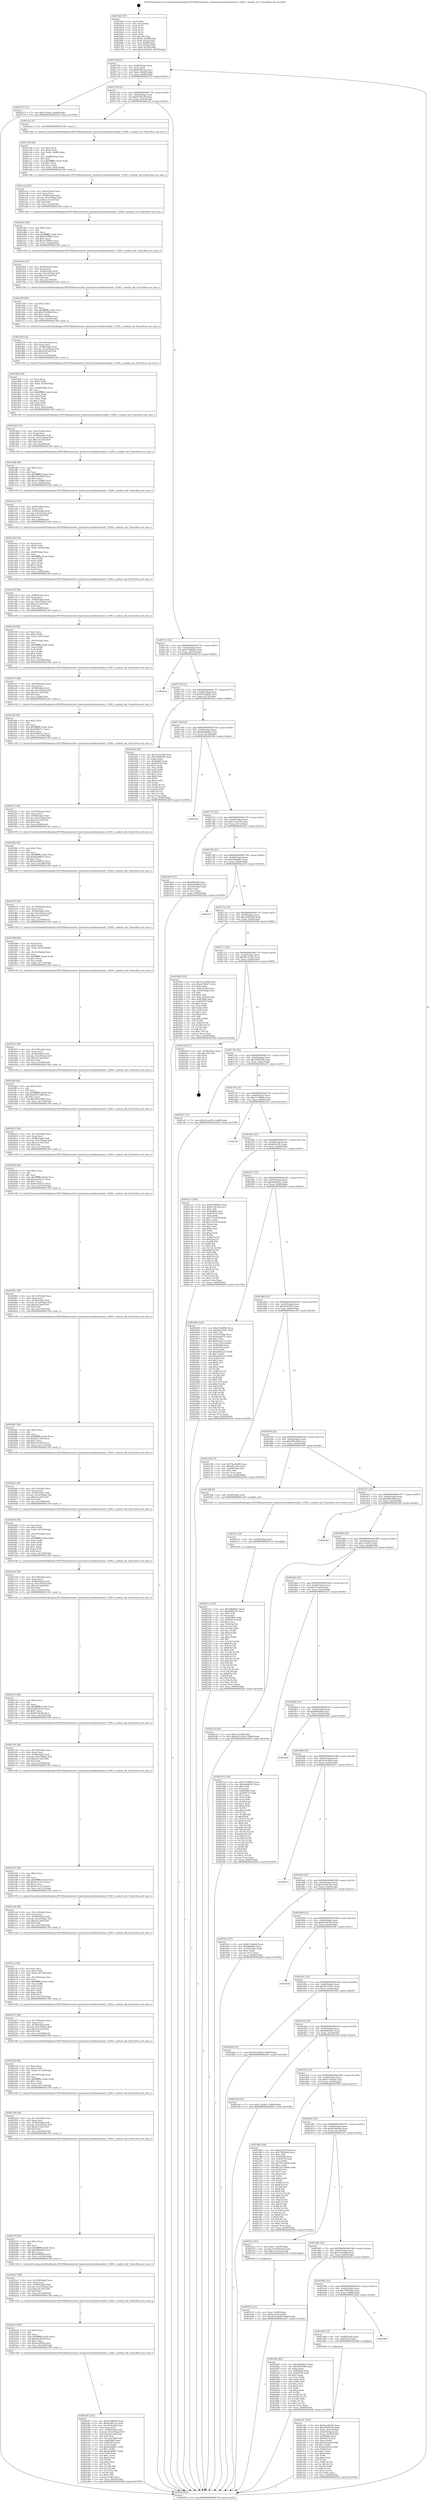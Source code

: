 digraph "0x4016e0" {
  label = "0x4016e0 (/mnt/c/Users/mathe/Desktop/tcc/POCII/binaries/extr_hashcatsrcmodulesmodule_13200.c_module_init_Final-ollvm.out::main(0))"
  labelloc = "t"
  node[shape=record]

  Entry [label="",width=0.3,height=0.3,shape=circle,fillcolor=black,style=filled]
  "0x40170f" [label="{
     0x40170f [23]\l
     | [instrs]\l
     &nbsp;&nbsp;0x40170f \<+3\>: mov -0x60(%rbp),%eax\l
     &nbsp;&nbsp;0x401712 \<+2\>: mov %eax,%ecx\l
     &nbsp;&nbsp;0x401714 \<+6\>: sub $0x8308c7ac,%ecx\l
     &nbsp;&nbsp;0x40171a \<+3\>: mov %eax,-0x64(%rbp)\l
     &nbsp;&nbsp;0x40171d \<+3\>: mov %ecx,-0x68(%rbp)\l
     &nbsp;&nbsp;0x401720 \<+6\>: je 0000000000402372 \<main+0xc92\>\l
  }"]
  "0x402372" [label="{
     0x402372 [12]\l
     | [instrs]\l
     &nbsp;&nbsp;0x402372 \<+7\>: movl $0x7efca0a,-0x60(%rbp)\l
     &nbsp;&nbsp;0x402379 \<+5\>: jmp 0000000000402d38 \<main+0x1658\>\l
  }"]
  "0x401726" [label="{
     0x401726 [22]\l
     | [instrs]\l
     &nbsp;&nbsp;0x401726 \<+5\>: jmp 000000000040172b \<main+0x4b\>\l
     &nbsp;&nbsp;0x40172b \<+3\>: mov -0x64(%rbp),%eax\l
     &nbsp;&nbsp;0x40172e \<+5\>: sub $0x9276c39f,%eax\l
     &nbsp;&nbsp;0x401733 \<+3\>: mov %eax,-0x6c(%rbp)\l
     &nbsp;&nbsp;0x401736 \<+6\>: je 0000000000401cb1 \<main+0x5d1\>\l
  }"]
  Exit [label="",width=0.3,height=0.3,shape=circle,fillcolor=black,style=filled,peripheries=2]
  "0x401cb1" [label="{
     0x401cb1 [5]\l
     | [instrs]\l
     &nbsp;&nbsp;0x401cb1 \<+5\>: call 0000000000401160 \<next_i\>\l
     | [calls]\l
     &nbsp;&nbsp;0x401160 \{1\} (/mnt/c/Users/mathe/Desktop/tcc/POCII/binaries/extr_hashcatsrcmodulesmodule_13200.c_module_init_Final-ollvm.out::next_i)\l
  }"]
  "0x40173c" [label="{
     0x40173c [22]\l
     | [instrs]\l
     &nbsp;&nbsp;0x40173c \<+5\>: jmp 0000000000401741 \<main+0x61\>\l
     &nbsp;&nbsp;0x401741 \<+3\>: mov -0x64(%rbp),%eax\l
     &nbsp;&nbsp;0x401744 \<+5\>: sub $0x97588b50,%eax\l
     &nbsp;&nbsp;0x401749 \<+3\>: mov %eax,-0x70(%rbp)\l
     &nbsp;&nbsp;0x40174c \<+6\>: je 000000000040261d \<main+0xf3d\>\l
  }"]
  "0x40251a" [label="{
     0x40251a [138]\l
     | [instrs]\l
     &nbsp;&nbsp;0x40251a \<+5\>: mov $0xc68a80a7,%eax\l
     &nbsp;&nbsp;0x40251f \<+5\>: mov $0x608f2a57,%ecx\l
     &nbsp;&nbsp;0x402524 \<+2\>: mov $0x1,%dl\l
     &nbsp;&nbsp;0x402526 \<+2\>: xor %esi,%esi\l
     &nbsp;&nbsp;0x402528 \<+8\>: mov 0x4050b0,%r8d\l
     &nbsp;&nbsp;0x402530 \<+8\>: mov 0x405074,%r9d\l
     &nbsp;&nbsp;0x402538 \<+3\>: sub $0x1,%esi\l
     &nbsp;&nbsp;0x40253b \<+3\>: mov %r8d,%r10d\l
     &nbsp;&nbsp;0x40253e \<+3\>: add %esi,%r10d\l
     &nbsp;&nbsp;0x402541 \<+4\>: imul %r10d,%r8d\l
     &nbsp;&nbsp;0x402545 \<+4\>: and $0x1,%r8d\l
     &nbsp;&nbsp;0x402549 \<+4\>: cmp $0x0,%r8d\l
     &nbsp;&nbsp;0x40254d \<+4\>: sete %r11b\l
     &nbsp;&nbsp;0x402551 \<+4\>: cmp $0xa,%r9d\l
     &nbsp;&nbsp;0x402555 \<+3\>: setl %bl\l
     &nbsp;&nbsp;0x402558 \<+3\>: mov %r11b,%r14b\l
     &nbsp;&nbsp;0x40255b \<+4\>: xor $0xff,%r14b\l
     &nbsp;&nbsp;0x40255f \<+3\>: mov %bl,%r15b\l
     &nbsp;&nbsp;0x402562 \<+4\>: xor $0xff,%r15b\l
     &nbsp;&nbsp;0x402566 \<+3\>: xor $0x0,%dl\l
     &nbsp;&nbsp;0x402569 \<+3\>: mov %r14b,%r12b\l
     &nbsp;&nbsp;0x40256c \<+4\>: and $0x0,%r12b\l
     &nbsp;&nbsp;0x402570 \<+3\>: and %dl,%r11b\l
     &nbsp;&nbsp;0x402573 \<+3\>: mov %r15b,%r13b\l
     &nbsp;&nbsp;0x402576 \<+4\>: and $0x0,%r13b\l
     &nbsp;&nbsp;0x40257a \<+2\>: and %dl,%bl\l
     &nbsp;&nbsp;0x40257c \<+3\>: or %r11b,%r12b\l
     &nbsp;&nbsp;0x40257f \<+3\>: or %bl,%r13b\l
     &nbsp;&nbsp;0x402582 \<+3\>: xor %r13b,%r12b\l
     &nbsp;&nbsp;0x402585 \<+3\>: or %r15b,%r14b\l
     &nbsp;&nbsp;0x402588 \<+4\>: xor $0xff,%r14b\l
     &nbsp;&nbsp;0x40258c \<+3\>: or $0x0,%dl\l
     &nbsp;&nbsp;0x40258f \<+3\>: and %dl,%r14b\l
     &nbsp;&nbsp;0x402592 \<+3\>: or %r14b,%r12b\l
     &nbsp;&nbsp;0x402595 \<+4\>: test $0x1,%r12b\l
     &nbsp;&nbsp;0x402599 \<+3\>: cmovne %ecx,%eax\l
     &nbsp;&nbsp;0x40259c \<+3\>: mov %eax,-0x60(%rbp)\l
     &nbsp;&nbsp;0x40259f \<+5\>: jmp 0000000000402d38 \<main+0x1658\>\l
  }"]
  "0x40261d" [label="{
     0x40261d\l
  }", style=dashed]
  "0x401752" [label="{
     0x401752 [22]\l
     | [instrs]\l
     &nbsp;&nbsp;0x401752 \<+5\>: jmp 0000000000401757 \<main+0x77\>\l
     &nbsp;&nbsp;0x401757 \<+3\>: mov -0x64(%rbp),%eax\l
     &nbsp;&nbsp;0x40175a \<+5\>: sub $0x991ebb96,%eax\l
     &nbsp;&nbsp;0x40175f \<+3\>: mov %eax,-0x74(%rbp)\l
     &nbsp;&nbsp;0x401762 \<+6\>: je 0000000000401b4c \<main+0x46c\>\l
  }"]
  "0x402511" [label="{
     0x402511 [9]\l
     | [instrs]\l
     &nbsp;&nbsp;0x402511 \<+4\>: mov -0x58(%rbp),%rdi\l
     &nbsp;&nbsp;0x402515 \<+5\>: call 0000000000401030 \<free@plt\>\l
     | [calls]\l
     &nbsp;&nbsp;0x401030 \{1\} (unknown)\l
  }"]
  "0x401b4c" [label="{
     0x401b4c [83]\l
     | [instrs]\l
     &nbsp;&nbsp;0x401b4c \<+5\>: mov $0x1bc5cb98,%eax\l
     &nbsp;&nbsp;0x401b51 \<+5\>: mov $0xcb696360,%ecx\l
     &nbsp;&nbsp;0x401b56 \<+2\>: xor %edx,%edx\l
     &nbsp;&nbsp;0x401b58 \<+7\>: mov 0x4050b0,%esi\l
     &nbsp;&nbsp;0x401b5f \<+7\>: mov 0x405074,%edi\l
     &nbsp;&nbsp;0x401b66 \<+3\>: sub $0x1,%edx\l
     &nbsp;&nbsp;0x401b69 \<+3\>: mov %esi,%r8d\l
     &nbsp;&nbsp;0x401b6c \<+3\>: add %edx,%r8d\l
     &nbsp;&nbsp;0x401b6f \<+4\>: imul %r8d,%esi\l
     &nbsp;&nbsp;0x401b73 \<+3\>: and $0x1,%esi\l
     &nbsp;&nbsp;0x401b76 \<+3\>: cmp $0x0,%esi\l
     &nbsp;&nbsp;0x401b79 \<+4\>: sete %r9b\l
     &nbsp;&nbsp;0x401b7d \<+3\>: cmp $0xa,%edi\l
     &nbsp;&nbsp;0x401b80 \<+4\>: setl %r10b\l
     &nbsp;&nbsp;0x401b84 \<+3\>: mov %r9b,%r11b\l
     &nbsp;&nbsp;0x401b87 \<+3\>: and %r10b,%r11b\l
     &nbsp;&nbsp;0x401b8a \<+3\>: xor %r10b,%r9b\l
     &nbsp;&nbsp;0x401b8d \<+3\>: or %r9b,%r11b\l
     &nbsp;&nbsp;0x401b90 \<+4\>: test $0x1,%r11b\l
     &nbsp;&nbsp;0x401b94 \<+3\>: cmovne %ecx,%eax\l
     &nbsp;&nbsp;0x401b97 \<+3\>: mov %eax,-0x60(%rbp)\l
     &nbsp;&nbsp;0x401b9a \<+5\>: jmp 0000000000402d38 \<main+0x1658\>\l
  }"]
  "0x401768" [label="{
     0x401768 [22]\l
     | [instrs]\l
     &nbsp;&nbsp;0x401768 \<+5\>: jmp 000000000040176d \<main+0x8d\>\l
     &nbsp;&nbsp;0x40176d \<+3\>: mov -0x64(%rbp),%eax\l
     &nbsp;&nbsp;0x401770 \<+5\>: sub $0xbbba94ba,%eax\l
     &nbsp;&nbsp;0x401775 \<+3\>: mov %eax,-0x78(%rbp)\l
     &nbsp;&nbsp;0x401778 \<+6\>: je 00000000004025bc \<main+0xedc\>\l
  }"]
  "0x4022f5" [label="{
     0x4022f5 [125]\l
     | [instrs]\l
     &nbsp;&nbsp;0x4022f5 \<+5\>: mov $0x97588b50,%ecx\l
     &nbsp;&nbsp;0x4022fa \<+5\>: mov $0x8308c7ac,%edx\l
     &nbsp;&nbsp;0x4022ff \<+6\>: mov -0x144(%rbp),%esi\l
     &nbsp;&nbsp;0x402305 \<+3\>: imul %eax,%esi\l
     &nbsp;&nbsp;0x402308 \<+4\>: mov -0x58(%rbp),%rdi\l
     &nbsp;&nbsp;0x40230c \<+4\>: movslq -0x5c(%rbp),%r8\l
     &nbsp;&nbsp;0x402310 \<+7\>: imul $0x1e0,%r8,%r8\l
     &nbsp;&nbsp;0x402317 \<+3\>: add %r8,%rdi\l
     &nbsp;&nbsp;0x40231a \<+6\>: mov %esi,0x1d8(%rdi)\l
     &nbsp;&nbsp;0x402320 \<+7\>: mov 0x4050b0,%eax\l
     &nbsp;&nbsp;0x402327 \<+7\>: mov 0x405074,%esi\l
     &nbsp;&nbsp;0x40232e \<+3\>: mov %eax,%r9d\l
     &nbsp;&nbsp;0x402331 \<+7\>: sub $0xe62bf9d7,%r9d\l
     &nbsp;&nbsp;0x402338 \<+4\>: sub $0x1,%r9d\l
     &nbsp;&nbsp;0x40233c \<+7\>: add $0xe62bf9d7,%r9d\l
     &nbsp;&nbsp;0x402343 \<+4\>: imul %r9d,%eax\l
     &nbsp;&nbsp;0x402347 \<+3\>: and $0x1,%eax\l
     &nbsp;&nbsp;0x40234a \<+3\>: cmp $0x0,%eax\l
     &nbsp;&nbsp;0x40234d \<+4\>: sete %r10b\l
     &nbsp;&nbsp;0x402351 \<+3\>: cmp $0xa,%esi\l
     &nbsp;&nbsp;0x402354 \<+4\>: setl %r11b\l
     &nbsp;&nbsp;0x402358 \<+3\>: mov %r10b,%bl\l
     &nbsp;&nbsp;0x40235b \<+3\>: and %r11b,%bl\l
     &nbsp;&nbsp;0x40235e \<+3\>: xor %r11b,%r10b\l
     &nbsp;&nbsp;0x402361 \<+3\>: or %r10b,%bl\l
     &nbsp;&nbsp;0x402364 \<+3\>: test $0x1,%bl\l
     &nbsp;&nbsp;0x402367 \<+3\>: cmovne %edx,%ecx\l
     &nbsp;&nbsp;0x40236a \<+3\>: mov %ecx,-0x60(%rbp)\l
     &nbsp;&nbsp;0x40236d \<+5\>: jmp 0000000000402d38 \<main+0x1658\>\l
  }"]
  "0x4025bc" [label="{
     0x4025bc\l
  }", style=dashed]
  "0x40177e" [label="{
     0x40177e [22]\l
     | [instrs]\l
     &nbsp;&nbsp;0x40177e \<+5\>: jmp 0000000000401783 \<main+0xa3\>\l
     &nbsp;&nbsp;0x401783 \<+3\>: mov -0x64(%rbp),%eax\l
     &nbsp;&nbsp;0x401786 \<+5\>: sub $0xc5cca07b,%eax\l
     &nbsp;&nbsp;0x40178b \<+3\>: mov %eax,-0x7c(%rbp)\l
     &nbsp;&nbsp;0x40178e \<+6\>: je 0000000000401b03 \<main+0x423\>\l
  }"]
  "0x4022cd" [label="{
     0x4022cd [40]\l
     | [instrs]\l
     &nbsp;&nbsp;0x4022cd \<+5\>: mov $0x2,%ecx\l
     &nbsp;&nbsp;0x4022d2 \<+1\>: cltd\l
     &nbsp;&nbsp;0x4022d3 \<+2\>: idiv %ecx\l
     &nbsp;&nbsp;0x4022d5 \<+6\>: imul $0xfffffffe,%edx,%ecx\l
     &nbsp;&nbsp;0x4022db \<+6\>: add $0xbd2df16f,%ecx\l
     &nbsp;&nbsp;0x4022e1 \<+3\>: add $0x1,%ecx\l
     &nbsp;&nbsp;0x4022e4 \<+6\>: sub $0xbd2df16f,%ecx\l
     &nbsp;&nbsp;0x4022ea \<+6\>: mov %ecx,-0x144(%rbp)\l
     &nbsp;&nbsp;0x4022f0 \<+5\>: call 0000000000401160 \<next_i\>\l
     | [calls]\l
     &nbsp;&nbsp;0x401160 \{1\} (/mnt/c/Users/mathe/Desktop/tcc/POCII/binaries/extr_hashcatsrcmodulesmodule_13200.c_module_init_Final-ollvm.out::next_i)\l
  }"]
  "0x401b03" [label="{
     0x401b03 [27]\l
     | [instrs]\l
     &nbsp;&nbsp;0x401b03 \<+5\>: mov $0xfdfb18df,%eax\l
     &nbsp;&nbsp;0x401b08 \<+5\>: mov $0x6240ddad,%ecx\l
     &nbsp;&nbsp;0x401b0d \<+3\>: mov -0x30(%rbp),%edx\l
     &nbsp;&nbsp;0x401b10 \<+3\>: cmp $0x0,%edx\l
     &nbsp;&nbsp;0x401b13 \<+3\>: cmove %ecx,%eax\l
     &nbsp;&nbsp;0x401b16 \<+3\>: mov %eax,-0x60(%rbp)\l
     &nbsp;&nbsp;0x401b19 \<+5\>: jmp 0000000000402d38 \<main+0x1658\>\l
  }"]
  "0x401794" [label="{
     0x401794 [22]\l
     | [instrs]\l
     &nbsp;&nbsp;0x401794 \<+5\>: jmp 0000000000401799 \<main+0xb9\>\l
     &nbsp;&nbsp;0x401799 \<+3\>: mov -0x64(%rbp),%eax\l
     &nbsp;&nbsp;0x40179c \<+5\>: sub $0xc68a80a7,%eax\l
     &nbsp;&nbsp;0x4017a1 \<+3\>: mov %eax,-0x80(%rbp)\l
     &nbsp;&nbsp;0x4017a4 \<+6\>: je 0000000000402d1f \<main+0x163f\>\l
  }"]
  "0x4022a7" [label="{
     0x4022a7 [38]\l
     | [instrs]\l
     &nbsp;&nbsp;0x4022a7 \<+6\>: mov -0x140(%rbp),%ecx\l
     &nbsp;&nbsp;0x4022ad \<+3\>: imul %eax,%ecx\l
     &nbsp;&nbsp;0x4022b0 \<+4\>: mov -0x58(%rbp),%rdi\l
     &nbsp;&nbsp;0x4022b4 \<+4\>: movslq -0x5c(%rbp),%r8\l
     &nbsp;&nbsp;0x4022b8 \<+7\>: imul $0x1e0,%r8,%r8\l
     &nbsp;&nbsp;0x4022bf \<+3\>: add %r8,%rdi\l
     &nbsp;&nbsp;0x4022c2 \<+6\>: mov %ecx,0x1d4(%rdi)\l
     &nbsp;&nbsp;0x4022c8 \<+5\>: call 0000000000401160 \<next_i\>\l
     | [calls]\l
     &nbsp;&nbsp;0x401160 \{1\} (/mnt/c/Users/mathe/Desktop/tcc/POCII/binaries/extr_hashcatsrcmodulesmodule_13200.c_module_init_Final-ollvm.out::next_i)\l
  }"]
  "0x402d1f" [label="{
     0x402d1f\l
  }", style=dashed]
  "0x4017aa" [label="{
     0x4017aa [25]\l
     | [instrs]\l
     &nbsp;&nbsp;0x4017aa \<+5\>: jmp 00000000004017af \<main+0xcf\>\l
     &nbsp;&nbsp;0x4017af \<+3\>: mov -0x64(%rbp),%eax\l
     &nbsp;&nbsp;0x4017b2 \<+5\>: sub $0xcb696360,%eax\l
     &nbsp;&nbsp;0x4017b7 \<+6\>: mov %eax,-0x84(%rbp)\l
     &nbsp;&nbsp;0x4017bd \<+6\>: je 0000000000401b9f \<main+0x4bf\>\l
  }"]
  "0x40227f" [label="{
     0x40227f [40]\l
     | [instrs]\l
     &nbsp;&nbsp;0x40227f \<+5\>: mov $0x2,%ecx\l
     &nbsp;&nbsp;0x402284 \<+1\>: cltd\l
     &nbsp;&nbsp;0x402285 \<+2\>: idiv %ecx\l
     &nbsp;&nbsp;0x402287 \<+6\>: imul $0xfffffffe,%edx,%ecx\l
     &nbsp;&nbsp;0x40228d \<+6\>: add $0xd08fd0f9,%ecx\l
     &nbsp;&nbsp;0x402293 \<+3\>: add $0x1,%ecx\l
     &nbsp;&nbsp;0x402296 \<+6\>: sub $0xd08fd0f9,%ecx\l
     &nbsp;&nbsp;0x40229c \<+6\>: mov %ecx,-0x140(%rbp)\l
     &nbsp;&nbsp;0x4022a2 \<+5\>: call 0000000000401160 \<next_i\>\l
     | [calls]\l
     &nbsp;&nbsp;0x401160 \{1\} (/mnt/c/Users/mathe/Desktop/tcc/POCII/binaries/extr_hashcatsrcmodulesmodule_13200.c_module_init_Final-ollvm.out::next_i)\l
  }"]
  "0x401b9f" [label="{
     0x401b9f [103]\l
     | [instrs]\l
     &nbsp;&nbsp;0x401b9f \<+5\>: mov $0x1bc5cb98,%eax\l
     &nbsp;&nbsp;0x401ba4 \<+5\>: mov $0xe67fc9d7,%ecx\l
     &nbsp;&nbsp;0x401ba9 \<+2\>: xor %edx,%edx\l
     &nbsp;&nbsp;0x401bab \<+3\>: mov -0x5c(%rbp),%esi\l
     &nbsp;&nbsp;0x401bae \<+3\>: cmp -0x50(%rbp),%esi\l
     &nbsp;&nbsp;0x401bb1 \<+4\>: setl %dil\l
     &nbsp;&nbsp;0x401bb5 \<+4\>: and $0x1,%dil\l
     &nbsp;&nbsp;0x401bb9 \<+4\>: mov %dil,-0x29(%rbp)\l
     &nbsp;&nbsp;0x401bbd \<+7\>: mov 0x4050b0,%esi\l
     &nbsp;&nbsp;0x401bc4 \<+8\>: mov 0x405074,%r8d\l
     &nbsp;&nbsp;0x401bcc \<+3\>: sub $0x1,%edx\l
     &nbsp;&nbsp;0x401bcf \<+3\>: mov %esi,%r9d\l
     &nbsp;&nbsp;0x401bd2 \<+3\>: add %edx,%r9d\l
     &nbsp;&nbsp;0x401bd5 \<+4\>: imul %r9d,%esi\l
     &nbsp;&nbsp;0x401bd9 \<+3\>: and $0x1,%esi\l
     &nbsp;&nbsp;0x401bdc \<+3\>: cmp $0x0,%esi\l
     &nbsp;&nbsp;0x401bdf \<+4\>: sete %dil\l
     &nbsp;&nbsp;0x401be3 \<+4\>: cmp $0xa,%r8d\l
     &nbsp;&nbsp;0x401be7 \<+4\>: setl %r10b\l
     &nbsp;&nbsp;0x401beb \<+3\>: mov %dil,%r11b\l
     &nbsp;&nbsp;0x401bee \<+3\>: and %r10b,%r11b\l
     &nbsp;&nbsp;0x401bf1 \<+3\>: xor %r10b,%dil\l
     &nbsp;&nbsp;0x401bf4 \<+3\>: or %dil,%r11b\l
     &nbsp;&nbsp;0x401bf7 \<+4\>: test $0x1,%r11b\l
     &nbsp;&nbsp;0x401bfb \<+3\>: cmovne %ecx,%eax\l
     &nbsp;&nbsp;0x401bfe \<+3\>: mov %eax,-0x60(%rbp)\l
     &nbsp;&nbsp;0x401c01 \<+5\>: jmp 0000000000402d38 \<main+0x1658\>\l
  }"]
  "0x4017c3" [label="{
     0x4017c3 [25]\l
     | [instrs]\l
     &nbsp;&nbsp;0x4017c3 \<+5\>: jmp 00000000004017c8 \<main+0xe8\>\l
     &nbsp;&nbsp;0x4017c8 \<+3\>: mov -0x64(%rbp),%eax\l
     &nbsp;&nbsp;0x4017cb \<+5\>: sub $0xd011419e,%eax\l
     &nbsp;&nbsp;0x4017d0 \<+6\>: mov %eax,-0x88(%rbp)\l
     &nbsp;&nbsp;0x4017d6 \<+6\>: je 00000000004025e0 \<main+0xf00\>\l
  }"]
  "0x402259" [label="{
     0x402259 [38]\l
     | [instrs]\l
     &nbsp;&nbsp;0x402259 \<+6\>: mov -0x13c(%rbp),%ecx\l
     &nbsp;&nbsp;0x40225f \<+3\>: imul %eax,%ecx\l
     &nbsp;&nbsp;0x402262 \<+4\>: mov -0x58(%rbp),%rdi\l
     &nbsp;&nbsp;0x402266 \<+4\>: movslq -0x5c(%rbp),%r8\l
     &nbsp;&nbsp;0x40226a \<+7\>: imul $0x1e0,%r8,%r8\l
     &nbsp;&nbsp;0x402271 \<+3\>: add %r8,%rdi\l
     &nbsp;&nbsp;0x402274 \<+6\>: mov %ecx,0x1d0(%rdi)\l
     &nbsp;&nbsp;0x40227a \<+5\>: call 0000000000401160 \<next_i\>\l
     | [calls]\l
     &nbsp;&nbsp;0x401160 \{1\} (/mnt/c/Users/mathe/Desktop/tcc/POCII/binaries/extr_hashcatsrcmodulesmodule_13200.c_module_init_Final-ollvm.out::next_i)\l
  }"]
  "0x4025e0" [label="{
     0x4025e0 [21]\l
     | [instrs]\l
     &nbsp;&nbsp;0x4025e0 \<+3\>: mov -0x38(%rbp),%eax\l
     &nbsp;&nbsp;0x4025e3 \<+7\>: add $0x1a8,%rsp\l
     &nbsp;&nbsp;0x4025ea \<+1\>: pop %rbx\l
     &nbsp;&nbsp;0x4025eb \<+2\>: pop %r12\l
     &nbsp;&nbsp;0x4025ed \<+2\>: pop %r13\l
     &nbsp;&nbsp;0x4025ef \<+2\>: pop %r14\l
     &nbsp;&nbsp;0x4025f1 \<+2\>: pop %r15\l
     &nbsp;&nbsp;0x4025f3 \<+1\>: pop %rbp\l
     &nbsp;&nbsp;0x4025f4 \<+1\>: ret\l
  }"]
  "0x4017dc" [label="{
     0x4017dc [25]\l
     | [instrs]\l
     &nbsp;&nbsp;0x4017dc \<+5\>: jmp 00000000004017e1 \<main+0x101\>\l
     &nbsp;&nbsp;0x4017e1 \<+3\>: mov -0x64(%rbp),%eax\l
     &nbsp;&nbsp;0x4017e4 \<+5\>: sub $0xd56097f4,%eax\l
     &nbsp;&nbsp;0x4017e9 \<+6\>: mov %eax,-0x8c(%rbp)\l
     &nbsp;&nbsp;0x4017ef \<+6\>: je 0000000000401af7 \<main+0x417\>\l
  }"]
  "0x40222d" [label="{
     0x40222d [44]\l
     | [instrs]\l
     &nbsp;&nbsp;0x40222d \<+2\>: xor %ecx,%ecx\l
     &nbsp;&nbsp;0x40222f \<+5\>: mov $0x2,%edx\l
     &nbsp;&nbsp;0x402234 \<+6\>: mov %edx,-0x138(%rbp)\l
     &nbsp;&nbsp;0x40223a \<+1\>: cltd\l
     &nbsp;&nbsp;0x40223b \<+6\>: mov -0x138(%rbp),%esi\l
     &nbsp;&nbsp;0x402241 \<+2\>: idiv %esi\l
     &nbsp;&nbsp;0x402243 \<+6\>: imul $0xfffffffe,%edx,%edx\l
     &nbsp;&nbsp;0x402249 \<+3\>: sub $0x1,%ecx\l
     &nbsp;&nbsp;0x40224c \<+2\>: sub %ecx,%edx\l
     &nbsp;&nbsp;0x40224e \<+6\>: mov %edx,-0x13c(%rbp)\l
     &nbsp;&nbsp;0x402254 \<+5\>: call 0000000000401160 \<next_i\>\l
     | [calls]\l
     &nbsp;&nbsp;0x401160 \{1\} (/mnt/c/Users/mathe/Desktop/tcc/POCII/binaries/extr_hashcatsrcmodulesmodule_13200.c_module_init_Final-ollvm.out::next_i)\l
  }"]
  "0x401af7" [label="{
     0x401af7 [12]\l
     | [instrs]\l
     &nbsp;&nbsp;0x401af7 \<+7\>: movl $0xc5cca07b,-0x60(%rbp)\l
     &nbsp;&nbsp;0x401afe \<+5\>: jmp 0000000000402d38 \<main+0x1658\>\l
  }"]
  "0x4017f5" [label="{
     0x4017f5 [25]\l
     | [instrs]\l
     &nbsp;&nbsp;0x4017f5 \<+5\>: jmp 00000000004017fa \<main+0x11a\>\l
     &nbsp;&nbsp;0x4017fa \<+3\>: mov -0x64(%rbp),%eax\l
     &nbsp;&nbsp;0x4017fd \<+5\>: sub $0xd7a3890e,%eax\l
     &nbsp;&nbsp;0x401802 \<+6\>: mov %eax,-0x90(%rbp)\l
     &nbsp;&nbsp;0x401808 \<+6\>: je 0000000000402cfe \<main+0x161e\>\l
  }"]
  "0x402207" [label="{
     0x402207 [38]\l
     | [instrs]\l
     &nbsp;&nbsp;0x402207 \<+6\>: mov -0x134(%rbp),%ecx\l
     &nbsp;&nbsp;0x40220d \<+3\>: imul %eax,%ecx\l
     &nbsp;&nbsp;0x402210 \<+4\>: mov -0x58(%rbp),%rdi\l
     &nbsp;&nbsp;0x402214 \<+4\>: movslq -0x5c(%rbp),%r8\l
     &nbsp;&nbsp;0x402218 \<+7\>: imul $0x1e0,%r8,%r8\l
     &nbsp;&nbsp;0x40221f \<+3\>: add %r8,%rdi\l
     &nbsp;&nbsp;0x402222 \<+6\>: mov %ecx,0x198(%rdi)\l
     &nbsp;&nbsp;0x402228 \<+5\>: call 0000000000401160 \<next_i\>\l
     | [calls]\l
     &nbsp;&nbsp;0x401160 \{1\} (/mnt/c/Users/mathe/Desktop/tcc/POCII/binaries/extr_hashcatsrcmodulesmodule_13200.c_module_init_Final-ollvm.out::next_i)\l
  }"]
  "0x402cfe" [label="{
     0x402cfe\l
  }", style=dashed]
  "0x40180e" [label="{
     0x40180e [25]\l
     | [instrs]\l
     &nbsp;&nbsp;0x40180e \<+5\>: jmp 0000000000401813 \<main+0x133\>\l
     &nbsp;&nbsp;0x401813 \<+3\>: mov -0x64(%rbp),%eax\l
     &nbsp;&nbsp;0x401816 \<+5\>: sub $0xddfce30c,%eax\l
     &nbsp;&nbsp;0x40181b \<+6\>: mov %eax,-0x94(%rbp)\l
     &nbsp;&nbsp;0x401821 \<+6\>: je 0000000000401c21 \<main+0x541\>\l
  }"]
  "0x4021cf" [label="{
     0x4021cf [56]\l
     | [instrs]\l
     &nbsp;&nbsp;0x4021cf \<+2\>: xor %ecx,%ecx\l
     &nbsp;&nbsp;0x4021d1 \<+5\>: mov $0x2,%edx\l
     &nbsp;&nbsp;0x4021d6 \<+6\>: mov %edx,-0x130(%rbp)\l
     &nbsp;&nbsp;0x4021dc \<+1\>: cltd\l
     &nbsp;&nbsp;0x4021dd \<+6\>: mov -0x130(%rbp),%esi\l
     &nbsp;&nbsp;0x4021e3 \<+2\>: idiv %esi\l
     &nbsp;&nbsp;0x4021e5 \<+6\>: imul $0xfffffffe,%edx,%edx\l
     &nbsp;&nbsp;0x4021eb \<+3\>: mov %ecx,%r9d\l
     &nbsp;&nbsp;0x4021ee \<+3\>: sub %edx,%r9d\l
     &nbsp;&nbsp;0x4021f1 \<+2\>: mov %ecx,%edx\l
     &nbsp;&nbsp;0x4021f3 \<+3\>: sub $0x1,%edx\l
     &nbsp;&nbsp;0x4021f6 \<+3\>: add %edx,%r9d\l
     &nbsp;&nbsp;0x4021f9 \<+3\>: sub %r9d,%ecx\l
     &nbsp;&nbsp;0x4021fc \<+6\>: mov %ecx,-0x134(%rbp)\l
     &nbsp;&nbsp;0x402202 \<+5\>: call 0000000000401160 \<next_i\>\l
     | [calls]\l
     &nbsp;&nbsp;0x401160 \{1\} (/mnt/c/Users/mathe/Desktop/tcc/POCII/binaries/extr_hashcatsrcmodulesmodule_13200.c_module_init_Final-ollvm.out::next_i)\l
  }"]
  "0x401c21" [label="{
     0x401c21 [144]\l
     | [instrs]\l
     &nbsp;&nbsp;0x401c21 \<+5\>: mov $0x97588b50,%eax\l
     &nbsp;&nbsp;0x401c26 \<+5\>: mov $0x9276c39f,%ecx\l
     &nbsp;&nbsp;0x401c2b \<+2\>: mov $0x1,%dl\l
     &nbsp;&nbsp;0x401c2d \<+7\>: mov 0x4050b0,%esi\l
     &nbsp;&nbsp;0x401c34 \<+7\>: mov 0x405074,%edi\l
     &nbsp;&nbsp;0x401c3b \<+3\>: mov %esi,%r8d\l
     &nbsp;&nbsp;0x401c3e \<+7\>: sub $0x7575e034,%r8d\l
     &nbsp;&nbsp;0x401c45 \<+4\>: sub $0x1,%r8d\l
     &nbsp;&nbsp;0x401c49 \<+7\>: add $0x7575e034,%r8d\l
     &nbsp;&nbsp;0x401c50 \<+4\>: imul %r8d,%esi\l
     &nbsp;&nbsp;0x401c54 \<+3\>: and $0x1,%esi\l
     &nbsp;&nbsp;0x401c57 \<+3\>: cmp $0x0,%esi\l
     &nbsp;&nbsp;0x401c5a \<+4\>: sete %r9b\l
     &nbsp;&nbsp;0x401c5e \<+3\>: cmp $0xa,%edi\l
     &nbsp;&nbsp;0x401c61 \<+4\>: setl %r10b\l
     &nbsp;&nbsp;0x401c65 \<+3\>: mov %r9b,%r11b\l
     &nbsp;&nbsp;0x401c68 \<+4\>: xor $0xff,%r11b\l
     &nbsp;&nbsp;0x401c6c \<+3\>: mov %r10b,%bl\l
     &nbsp;&nbsp;0x401c6f \<+3\>: xor $0xff,%bl\l
     &nbsp;&nbsp;0x401c72 \<+3\>: xor $0x1,%dl\l
     &nbsp;&nbsp;0x401c75 \<+3\>: mov %r11b,%r14b\l
     &nbsp;&nbsp;0x401c78 \<+4\>: and $0xff,%r14b\l
     &nbsp;&nbsp;0x401c7c \<+3\>: and %dl,%r9b\l
     &nbsp;&nbsp;0x401c7f \<+3\>: mov %bl,%r15b\l
     &nbsp;&nbsp;0x401c82 \<+4\>: and $0xff,%r15b\l
     &nbsp;&nbsp;0x401c86 \<+3\>: and %dl,%r10b\l
     &nbsp;&nbsp;0x401c89 \<+3\>: or %r9b,%r14b\l
     &nbsp;&nbsp;0x401c8c \<+3\>: or %r10b,%r15b\l
     &nbsp;&nbsp;0x401c8f \<+3\>: xor %r15b,%r14b\l
     &nbsp;&nbsp;0x401c92 \<+3\>: or %bl,%r11b\l
     &nbsp;&nbsp;0x401c95 \<+4\>: xor $0xff,%r11b\l
     &nbsp;&nbsp;0x401c99 \<+3\>: or $0x1,%dl\l
     &nbsp;&nbsp;0x401c9c \<+3\>: and %dl,%r11b\l
     &nbsp;&nbsp;0x401c9f \<+3\>: or %r11b,%r14b\l
     &nbsp;&nbsp;0x401ca2 \<+4\>: test $0x1,%r14b\l
     &nbsp;&nbsp;0x401ca6 \<+3\>: cmovne %ecx,%eax\l
     &nbsp;&nbsp;0x401ca9 \<+3\>: mov %eax,-0x60(%rbp)\l
     &nbsp;&nbsp;0x401cac \<+5\>: jmp 0000000000402d38 \<main+0x1658\>\l
  }"]
  "0x401827" [label="{
     0x401827 [25]\l
     | [instrs]\l
     &nbsp;&nbsp;0x401827 \<+5\>: jmp 000000000040182c \<main+0x14c\>\l
     &nbsp;&nbsp;0x40182c \<+3\>: mov -0x64(%rbp),%eax\l
     &nbsp;&nbsp;0x40182f \<+5\>: sub $0xdebd4615,%eax\l
     &nbsp;&nbsp;0x401834 \<+6\>: mov %eax,-0x98(%rbp)\l
     &nbsp;&nbsp;0x40183a \<+6\>: je 0000000000402404 \<main+0xd24\>\l
  }"]
  "0x4021a9" [label="{
     0x4021a9 [38]\l
     | [instrs]\l
     &nbsp;&nbsp;0x4021a9 \<+6\>: mov -0x12c(%rbp),%ecx\l
     &nbsp;&nbsp;0x4021af \<+3\>: imul %eax,%ecx\l
     &nbsp;&nbsp;0x4021b2 \<+4\>: mov -0x58(%rbp),%rdi\l
     &nbsp;&nbsp;0x4021b6 \<+4\>: movslq -0x5c(%rbp),%r8\l
     &nbsp;&nbsp;0x4021ba \<+7\>: imul $0x1e0,%r8,%r8\l
     &nbsp;&nbsp;0x4021c1 \<+3\>: add %r8,%rdi\l
     &nbsp;&nbsp;0x4021c4 \<+6\>: mov %ecx,0x194(%rdi)\l
     &nbsp;&nbsp;0x4021ca \<+5\>: call 0000000000401160 \<next_i\>\l
     | [calls]\l
     &nbsp;&nbsp;0x401160 \{1\} (/mnt/c/Users/mathe/Desktop/tcc/POCII/binaries/extr_hashcatsrcmodulesmodule_13200.c_module_init_Final-ollvm.out::next_i)\l
  }"]
  "0x402404" [label="{
     0x402404 [165]\l
     | [instrs]\l
     &nbsp;&nbsp;0x402404 \<+5\>: mov $0xd7a3890e,%eax\l
     &nbsp;&nbsp;0x402409 \<+5\>: mov $0x5be72441,%ecx\l
     &nbsp;&nbsp;0x40240e \<+2\>: mov $0x1,%dl\l
     &nbsp;&nbsp;0x402410 \<+3\>: mov -0x5c(%rbp),%esi\l
     &nbsp;&nbsp;0x402413 \<+6\>: sub $0x6eea017c,%esi\l
     &nbsp;&nbsp;0x402419 \<+3\>: add $0x1,%esi\l
     &nbsp;&nbsp;0x40241c \<+6\>: add $0x6eea017c,%esi\l
     &nbsp;&nbsp;0x402422 \<+3\>: mov %esi,-0x5c(%rbp)\l
     &nbsp;&nbsp;0x402425 \<+7\>: mov 0x4050b0,%esi\l
     &nbsp;&nbsp;0x40242c \<+7\>: mov 0x405074,%edi\l
     &nbsp;&nbsp;0x402433 \<+3\>: mov %esi,%r8d\l
     &nbsp;&nbsp;0x402436 \<+7\>: sub $0xe6a6ca25,%r8d\l
     &nbsp;&nbsp;0x40243d \<+4\>: sub $0x1,%r8d\l
     &nbsp;&nbsp;0x402441 \<+7\>: add $0xe6a6ca25,%r8d\l
     &nbsp;&nbsp;0x402448 \<+4\>: imul %r8d,%esi\l
     &nbsp;&nbsp;0x40244c \<+3\>: and $0x1,%esi\l
     &nbsp;&nbsp;0x40244f \<+3\>: cmp $0x0,%esi\l
     &nbsp;&nbsp;0x402452 \<+4\>: sete %r9b\l
     &nbsp;&nbsp;0x402456 \<+3\>: cmp $0xa,%edi\l
     &nbsp;&nbsp;0x402459 \<+4\>: setl %r10b\l
     &nbsp;&nbsp;0x40245d \<+3\>: mov %r9b,%r11b\l
     &nbsp;&nbsp;0x402460 \<+4\>: xor $0xff,%r11b\l
     &nbsp;&nbsp;0x402464 \<+3\>: mov %r10b,%bl\l
     &nbsp;&nbsp;0x402467 \<+3\>: xor $0xff,%bl\l
     &nbsp;&nbsp;0x40246a \<+3\>: xor $0x0,%dl\l
     &nbsp;&nbsp;0x40246d \<+3\>: mov %r11b,%r14b\l
     &nbsp;&nbsp;0x402470 \<+4\>: and $0x0,%r14b\l
     &nbsp;&nbsp;0x402474 \<+3\>: and %dl,%r9b\l
     &nbsp;&nbsp;0x402477 \<+3\>: mov %bl,%r15b\l
     &nbsp;&nbsp;0x40247a \<+4\>: and $0x0,%r15b\l
     &nbsp;&nbsp;0x40247e \<+3\>: and %dl,%r10b\l
     &nbsp;&nbsp;0x402481 \<+3\>: or %r9b,%r14b\l
     &nbsp;&nbsp;0x402484 \<+3\>: or %r10b,%r15b\l
     &nbsp;&nbsp;0x402487 \<+3\>: xor %r15b,%r14b\l
     &nbsp;&nbsp;0x40248a \<+3\>: or %bl,%r11b\l
     &nbsp;&nbsp;0x40248d \<+4\>: xor $0xff,%r11b\l
     &nbsp;&nbsp;0x402491 \<+3\>: or $0x0,%dl\l
     &nbsp;&nbsp;0x402494 \<+3\>: and %dl,%r11b\l
     &nbsp;&nbsp;0x402497 \<+3\>: or %r11b,%r14b\l
     &nbsp;&nbsp;0x40249a \<+4\>: test $0x1,%r14b\l
     &nbsp;&nbsp;0x40249e \<+3\>: cmovne %ecx,%eax\l
     &nbsp;&nbsp;0x4024a1 \<+3\>: mov %eax,-0x60(%rbp)\l
     &nbsp;&nbsp;0x4024a4 \<+5\>: jmp 0000000000402d38 \<main+0x1658\>\l
  }"]
  "0x401840" [label="{
     0x401840 [25]\l
     | [instrs]\l
     &nbsp;&nbsp;0x401840 \<+5\>: jmp 0000000000401845 \<main+0x165\>\l
     &nbsp;&nbsp;0x401845 \<+3\>: mov -0x64(%rbp),%eax\l
     &nbsp;&nbsp;0x401848 \<+5\>: sub $0xe67fc9d7,%eax\l
     &nbsp;&nbsp;0x40184d \<+6\>: mov %eax,-0x9c(%rbp)\l
     &nbsp;&nbsp;0x401853 \<+6\>: je 0000000000401c06 \<main+0x526\>\l
  }"]
  "0x402181" [label="{
     0x402181 [40]\l
     | [instrs]\l
     &nbsp;&nbsp;0x402181 \<+5\>: mov $0x2,%ecx\l
     &nbsp;&nbsp;0x402186 \<+1\>: cltd\l
     &nbsp;&nbsp;0x402187 \<+2\>: idiv %ecx\l
     &nbsp;&nbsp;0x402189 \<+6\>: imul $0xfffffffe,%edx,%ecx\l
     &nbsp;&nbsp;0x40218f \<+6\>: add $0x8cc13114,%ecx\l
     &nbsp;&nbsp;0x402195 \<+3\>: add $0x1,%ecx\l
     &nbsp;&nbsp;0x402198 \<+6\>: sub $0x8cc13114,%ecx\l
     &nbsp;&nbsp;0x40219e \<+6\>: mov %ecx,-0x12c(%rbp)\l
     &nbsp;&nbsp;0x4021a4 \<+5\>: call 0000000000401160 \<next_i\>\l
     | [calls]\l
     &nbsp;&nbsp;0x401160 \{1\} (/mnt/c/Users/mathe/Desktop/tcc/POCII/binaries/extr_hashcatsrcmodulesmodule_13200.c_module_init_Final-ollvm.out::next_i)\l
  }"]
  "0x401c06" [label="{
     0x401c06 [27]\l
     | [instrs]\l
     &nbsp;&nbsp;0x401c06 \<+5\>: mov $0x74eabb06,%eax\l
     &nbsp;&nbsp;0x401c0b \<+5\>: mov $0xddfce30c,%ecx\l
     &nbsp;&nbsp;0x401c10 \<+3\>: mov -0x29(%rbp),%dl\l
     &nbsp;&nbsp;0x401c13 \<+3\>: test $0x1,%dl\l
     &nbsp;&nbsp;0x401c16 \<+3\>: cmovne %ecx,%eax\l
     &nbsp;&nbsp;0x401c19 \<+3\>: mov %eax,-0x60(%rbp)\l
     &nbsp;&nbsp;0x401c1c \<+5\>: jmp 0000000000402d38 \<main+0x1658\>\l
  }"]
  "0x401859" [label="{
     0x401859 [25]\l
     | [instrs]\l
     &nbsp;&nbsp;0x401859 \<+5\>: jmp 000000000040185e \<main+0x17e\>\l
     &nbsp;&nbsp;0x40185e \<+3\>: mov -0x64(%rbp),%eax\l
     &nbsp;&nbsp;0x401861 \<+5\>: sub $0xe90c5f9d,%eax\l
     &nbsp;&nbsp;0x401866 \<+6\>: mov %eax,-0xa0(%rbp)\l
     &nbsp;&nbsp;0x40186c \<+6\>: je 0000000000402508 \<main+0xe28\>\l
  }"]
  "0x40215b" [label="{
     0x40215b [38]\l
     | [instrs]\l
     &nbsp;&nbsp;0x40215b \<+6\>: mov -0x128(%rbp),%ecx\l
     &nbsp;&nbsp;0x402161 \<+3\>: imul %eax,%ecx\l
     &nbsp;&nbsp;0x402164 \<+4\>: mov -0x58(%rbp),%rdi\l
     &nbsp;&nbsp;0x402168 \<+4\>: movslq -0x5c(%rbp),%r8\l
     &nbsp;&nbsp;0x40216c \<+7\>: imul $0x1e0,%r8,%r8\l
     &nbsp;&nbsp;0x402173 \<+3\>: add %r8,%rdi\l
     &nbsp;&nbsp;0x402176 \<+6\>: mov %ecx,0x190(%rdi)\l
     &nbsp;&nbsp;0x40217c \<+5\>: call 0000000000401160 \<next_i\>\l
     | [calls]\l
     &nbsp;&nbsp;0x401160 \{1\} (/mnt/c/Users/mathe/Desktop/tcc/POCII/binaries/extr_hashcatsrcmodulesmodule_13200.c_module_init_Final-ollvm.out::next_i)\l
  }"]
  "0x402508" [label="{
     0x402508 [9]\l
     | [instrs]\l
     &nbsp;&nbsp;0x402508 \<+4\>: mov -0x58(%rbp),%rdi\l
     &nbsp;&nbsp;0x40250c \<+5\>: call 0000000000401240 \<module_init\>\l
     | [calls]\l
     &nbsp;&nbsp;0x401240 \{1\} (/mnt/c/Users/mathe/Desktop/tcc/POCII/binaries/extr_hashcatsrcmodulesmodule_13200.c_module_init_Final-ollvm.out::module_init)\l
  }"]
  "0x401872" [label="{
     0x401872 [25]\l
     | [instrs]\l
     &nbsp;&nbsp;0x401872 \<+5\>: jmp 0000000000401877 \<main+0x197\>\l
     &nbsp;&nbsp;0x401877 \<+3\>: mov -0x64(%rbp),%eax\l
     &nbsp;&nbsp;0x40187a \<+5\>: sub $0xfdfb18df,%eax\l
     &nbsp;&nbsp;0x40187f \<+6\>: mov %eax,-0xa4(%rbp)\l
     &nbsp;&nbsp;0x401885 \<+6\>: je 00000000004025b0 \<main+0xed0\>\l
  }"]
  "0x402133" [label="{
     0x402133 [40]\l
     | [instrs]\l
     &nbsp;&nbsp;0x402133 \<+5\>: mov $0x2,%ecx\l
     &nbsp;&nbsp;0x402138 \<+1\>: cltd\l
     &nbsp;&nbsp;0x402139 \<+2\>: idiv %ecx\l
     &nbsp;&nbsp;0x40213b \<+6\>: imul $0xfffffffe,%edx,%ecx\l
     &nbsp;&nbsp;0x402141 \<+6\>: add $0xbfc54c90,%ecx\l
     &nbsp;&nbsp;0x402147 \<+3\>: add $0x1,%ecx\l
     &nbsp;&nbsp;0x40214a \<+6\>: sub $0xbfc54c90,%ecx\l
     &nbsp;&nbsp;0x402150 \<+6\>: mov %ecx,-0x128(%rbp)\l
     &nbsp;&nbsp;0x402156 \<+5\>: call 0000000000401160 \<next_i\>\l
     | [calls]\l
     &nbsp;&nbsp;0x401160 \{1\} (/mnt/c/Users/mathe/Desktop/tcc/POCII/binaries/extr_hashcatsrcmodulesmodule_13200.c_module_init_Final-ollvm.out::next_i)\l
  }"]
  "0x4025b0" [label="{
     0x4025b0\l
  }", style=dashed]
  "0x40188b" [label="{
     0x40188b [25]\l
     | [instrs]\l
     &nbsp;&nbsp;0x40188b \<+5\>: jmp 0000000000401890 \<main+0x1b0\>\l
     &nbsp;&nbsp;0x401890 \<+3\>: mov -0x64(%rbp),%eax\l
     &nbsp;&nbsp;0x401893 \<+5\>: sub $0x11a0561,%eax\l
     &nbsp;&nbsp;0x401898 \<+6\>: mov %eax,-0xa8(%rbp)\l
     &nbsp;&nbsp;0x40189e \<+6\>: je 00000000004025cd \<main+0xeed\>\l
  }"]
  "0x40210d" [label="{
     0x40210d [38]\l
     | [instrs]\l
     &nbsp;&nbsp;0x40210d \<+6\>: mov -0x124(%rbp),%ecx\l
     &nbsp;&nbsp;0x402113 \<+3\>: imul %eax,%ecx\l
     &nbsp;&nbsp;0x402116 \<+4\>: mov -0x58(%rbp),%rdi\l
     &nbsp;&nbsp;0x40211a \<+4\>: movslq -0x5c(%rbp),%r8\l
     &nbsp;&nbsp;0x40211e \<+7\>: imul $0x1e0,%r8,%r8\l
     &nbsp;&nbsp;0x402125 \<+3\>: add %r8,%rdi\l
     &nbsp;&nbsp;0x402128 \<+6\>: mov %ecx,0x18c(%rdi)\l
     &nbsp;&nbsp;0x40212e \<+5\>: call 0000000000401160 \<next_i\>\l
     | [calls]\l
     &nbsp;&nbsp;0x401160 \{1\} (/mnt/c/Users/mathe/Desktop/tcc/POCII/binaries/extr_hashcatsrcmodulesmodule_13200.c_module_init_Final-ollvm.out::next_i)\l
  }"]
  "0x4025cd" [label="{
     0x4025cd [19]\l
     | [instrs]\l
     &nbsp;&nbsp;0x4025cd \<+7\>: movl $0x0,-0x38(%rbp)\l
     &nbsp;&nbsp;0x4025d4 \<+7\>: movl $0xd011419e,-0x60(%rbp)\l
     &nbsp;&nbsp;0x4025db \<+5\>: jmp 0000000000402d38 \<main+0x1658\>\l
  }"]
  "0x4018a4" [label="{
     0x4018a4 [25]\l
     | [instrs]\l
     &nbsp;&nbsp;0x4018a4 \<+5\>: jmp 00000000004018a9 \<main+0x1c9\>\l
     &nbsp;&nbsp;0x4018a9 \<+3\>: mov -0x64(%rbp),%eax\l
     &nbsp;&nbsp;0x4018ac \<+5\>: sub $0x7efca0a,%eax\l
     &nbsp;&nbsp;0x4018b1 \<+6\>: mov %eax,-0xac(%rbp)\l
     &nbsp;&nbsp;0x4018b7 \<+6\>: je 000000000040237e \<main+0xc9e\>\l
  }"]
  "0x4020d5" [label="{
     0x4020d5 [56]\l
     | [instrs]\l
     &nbsp;&nbsp;0x4020d5 \<+2\>: xor %ecx,%ecx\l
     &nbsp;&nbsp;0x4020d7 \<+5\>: mov $0x2,%edx\l
     &nbsp;&nbsp;0x4020dc \<+6\>: mov %edx,-0x120(%rbp)\l
     &nbsp;&nbsp;0x4020e2 \<+1\>: cltd\l
     &nbsp;&nbsp;0x4020e3 \<+6\>: mov -0x120(%rbp),%esi\l
     &nbsp;&nbsp;0x4020e9 \<+2\>: idiv %esi\l
     &nbsp;&nbsp;0x4020eb \<+6\>: imul $0xfffffffe,%edx,%edx\l
     &nbsp;&nbsp;0x4020f1 \<+3\>: mov %ecx,%r9d\l
     &nbsp;&nbsp;0x4020f4 \<+3\>: sub %edx,%r9d\l
     &nbsp;&nbsp;0x4020f7 \<+2\>: mov %ecx,%edx\l
     &nbsp;&nbsp;0x4020f9 \<+3\>: sub $0x1,%edx\l
     &nbsp;&nbsp;0x4020fc \<+3\>: add %edx,%r9d\l
     &nbsp;&nbsp;0x4020ff \<+3\>: sub %r9d,%ecx\l
     &nbsp;&nbsp;0x402102 \<+6\>: mov %ecx,-0x124(%rbp)\l
     &nbsp;&nbsp;0x402108 \<+5\>: call 0000000000401160 \<next_i\>\l
     | [calls]\l
     &nbsp;&nbsp;0x401160 \{1\} (/mnt/c/Users/mathe/Desktop/tcc/POCII/binaries/extr_hashcatsrcmodulesmodule_13200.c_module_init_Final-ollvm.out::next_i)\l
  }"]
  "0x40237e" [label="{
     0x40237e [134]\l
     | [instrs]\l
     &nbsp;&nbsp;0x40237e \<+5\>: mov $0xd7a3890e,%eax\l
     &nbsp;&nbsp;0x402383 \<+5\>: mov $0xdebd4615,%ecx\l
     &nbsp;&nbsp;0x402388 \<+2\>: mov $0x1,%dl\l
     &nbsp;&nbsp;0x40238a \<+2\>: xor %esi,%esi\l
     &nbsp;&nbsp;0x40238c \<+7\>: mov 0x4050b0,%edi\l
     &nbsp;&nbsp;0x402393 \<+8\>: mov 0x405074,%r8d\l
     &nbsp;&nbsp;0x40239b \<+3\>: sub $0x1,%esi\l
     &nbsp;&nbsp;0x40239e \<+3\>: mov %edi,%r9d\l
     &nbsp;&nbsp;0x4023a1 \<+3\>: add %esi,%r9d\l
     &nbsp;&nbsp;0x4023a4 \<+4\>: imul %r9d,%edi\l
     &nbsp;&nbsp;0x4023a8 \<+3\>: and $0x1,%edi\l
     &nbsp;&nbsp;0x4023ab \<+3\>: cmp $0x0,%edi\l
     &nbsp;&nbsp;0x4023ae \<+4\>: sete %r10b\l
     &nbsp;&nbsp;0x4023b2 \<+4\>: cmp $0xa,%r8d\l
     &nbsp;&nbsp;0x4023b6 \<+4\>: setl %r11b\l
     &nbsp;&nbsp;0x4023ba \<+3\>: mov %r10b,%bl\l
     &nbsp;&nbsp;0x4023bd \<+3\>: xor $0xff,%bl\l
     &nbsp;&nbsp;0x4023c0 \<+3\>: mov %r11b,%r14b\l
     &nbsp;&nbsp;0x4023c3 \<+4\>: xor $0xff,%r14b\l
     &nbsp;&nbsp;0x4023c7 \<+3\>: xor $0x0,%dl\l
     &nbsp;&nbsp;0x4023ca \<+3\>: mov %bl,%r15b\l
     &nbsp;&nbsp;0x4023cd \<+4\>: and $0x0,%r15b\l
     &nbsp;&nbsp;0x4023d1 \<+3\>: and %dl,%r10b\l
     &nbsp;&nbsp;0x4023d4 \<+3\>: mov %r14b,%r12b\l
     &nbsp;&nbsp;0x4023d7 \<+4\>: and $0x0,%r12b\l
     &nbsp;&nbsp;0x4023db \<+3\>: and %dl,%r11b\l
     &nbsp;&nbsp;0x4023de \<+3\>: or %r10b,%r15b\l
     &nbsp;&nbsp;0x4023e1 \<+3\>: or %r11b,%r12b\l
     &nbsp;&nbsp;0x4023e4 \<+3\>: xor %r12b,%r15b\l
     &nbsp;&nbsp;0x4023e7 \<+3\>: or %r14b,%bl\l
     &nbsp;&nbsp;0x4023ea \<+3\>: xor $0xff,%bl\l
     &nbsp;&nbsp;0x4023ed \<+3\>: or $0x0,%dl\l
     &nbsp;&nbsp;0x4023f0 \<+2\>: and %dl,%bl\l
     &nbsp;&nbsp;0x4023f2 \<+3\>: or %bl,%r15b\l
     &nbsp;&nbsp;0x4023f5 \<+4\>: test $0x1,%r15b\l
     &nbsp;&nbsp;0x4023f9 \<+3\>: cmovne %ecx,%eax\l
     &nbsp;&nbsp;0x4023fc \<+3\>: mov %eax,-0x60(%rbp)\l
     &nbsp;&nbsp;0x4023ff \<+5\>: jmp 0000000000402d38 \<main+0x1658\>\l
  }"]
  "0x4018bd" [label="{
     0x4018bd [25]\l
     | [instrs]\l
     &nbsp;&nbsp;0x4018bd \<+5\>: jmp 00000000004018c2 \<main+0x1e2\>\l
     &nbsp;&nbsp;0x4018c2 \<+3\>: mov -0x64(%rbp),%eax\l
     &nbsp;&nbsp;0x4018c5 \<+5\>: sub $0x98abf44,%eax\l
     &nbsp;&nbsp;0x4018ca \<+6\>: mov %eax,-0xb0(%rbp)\l
     &nbsp;&nbsp;0x4018d0 \<+6\>: je 00000000004019dc \<main+0x2fc\>\l
  }"]
  "0x4020af" [label="{
     0x4020af [38]\l
     | [instrs]\l
     &nbsp;&nbsp;0x4020af \<+6\>: mov -0x11c(%rbp),%ecx\l
     &nbsp;&nbsp;0x4020b5 \<+3\>: imul %eax,%ecx\l
     &nbsp;&nbsp;0x4020b8 \<+4\>: mov -0x58(%rbp),%rdi\l
     &nbsp;&nbsp;0x4020bc \<+4\>: movslq -0x5c(%rbp),%r8\l
     &nbsp;&nbsp;0x4020c0 \<+7\>: imul $0x1e0,%r8,%r8\l
     &nbsp;&nbsp;0x4020c7 \<+3\>: add %r8,%rdi\l
     &nbsp;&nbsp;0x4020ca \<+6\>: mov %ecx,0x188(%rdi)\l
     &nbsp;&nbsp;0x4020d0 \<+5\>: call 0000000000401160 \<next_i\>\l
     | [calls]\l
     &nbsp;&nbsp;0x401160 \{1\} (/mnt/c/Users/mathe/Desktop/tcc/POCII/binaries/extr_hashcatsrcmodulesmodule_13200.c_module_init_Final-ollvm.out::next_i)\l
  }"]
  "0x4019dc" [label="{
     0x4019dc\l
  }", style=dashed]
  "0x4018d6" [label="{
     0x4018d6 [25]\l
     | [instrs]\l
     &nbsp;&nbsp;0x4018d6 \<+5\>: jmp 00000000004018db \<main+0x1fb\>\l
     &nbsp;&nbsp;0x4018db \<+3\>: mov -0x64(%rbp),%eax\l
     &nbsp;&nbsp;0x4018de \<+5\>: sub $0x1bc5cb98,%eax\l
     &nbsp;&nbsp;0x4018e3 \<+6\>: mov %eax,-0xb4(%rbp)\l
     &nbsp;&nbsp;0x4018e9 \<+6\>: je 0000000000402611 \<main+0xf31\>\l
  }"]
  "0x402087" [label="{
     0x402087 [40]\l
     | [instrs]\l
     &nbsp;&nbsp;0x402087 \<+5\>: mov $0x2,%ecx\l
     &nbsp;&nbsp;0x40208c \<+1\>: cltd\l
     &nbsp;&nbsp;0x40208d \<+2\>: idiv %ecx\l
     &nbsp;&nbsp;0x40208f \<+6\>: imul $0xfffffffe,%edx,%ecx\l
     &nbsp;&nbsp;0x402095 \<+6\>: sub $0x6a51560,%ecx\l
     &nbsp;&nbsp;0x40209b \<+3\>: add $0x1,%ecx\l
     &nbsp;&nbsp;0x40209e \<+6\>: add $0x6a51560,%ecx\l
     &nbsp;&nbsp;0x4020a4 \<+6\>: mov %ecx,-0x11c(%rbp)\l
     &nbsp;&nbsp;0x4020aa \<+5\>: call 0000000000401160 \<next_i\>\l
     | [calls]\l
     &nbsp;&nbsp;0x401160 \{1\} (/mnt/c/Users/mathe/Desktop/tcc/POCII/binaries/extr_hashcatsrcmodulesmodule_13200.c_module_init_Final-ollvm.out::next_i)\l
  }"]
  "0x402611" [label="{
     0x402611\l
  }", style=dashed]
  "0x4018ef" [label="{
     0x4018ef [25]\l
     | [instrs]\l
     &nbsp;&nbsp;0x4018ef \<+5\>: jmp 00000000004018f4 \<main+0x214\>\l
     &nbsp;&nbsp;0x4018f4 \<+3\>: mov -0x64(%rbp),%eax\l
     &nbsp;&nbsp;0x4018f7 \<+5\>: sub $0x2cb56140,%eax\l
     &nbsp;&nbsp;0x4018fc \<+6\>: mov %eax,-0xb8(%rbp)\l
     &nbsp;&nbsp;0x401902 \<+6\>: je 00000000004019c1 \<main+0x2e1\>\l
  }"]
  "0x402061" [label="{
     0x402061 [38]\l
     | [instrs]\l
     &nbsp;&nbsp;0x402061 \<+6\>: mov -0x118(%rbp),%ecx\l
     &nbsp;&nbsp;0x402067 \<+3\>: imul %eax,%ecx\l
     &nbsp;&nbsp;0x40206a \<+4\>: mov -0x58(%rbp),%rdi\l
     &nbsp;&nbsp;0x40206e \<+4\>: movslq -0x5c(%rbp),%r8\l
     &nbsp;&nbsp;0x402072 \<+7\>: imul $0x1e0,%r8,%r8\l
     &nbsp;&nbsp;0x402079 \<+3\>: add %r8,%rdi\l
     &nbsp;&nbsp;0x40207c \<+6\>: mov %ecx,0x130(%rdi)\l
     &nbsp;&nbsp;0x402082 \<+5\>: call 0000000000401160 \<next_i\>\l
     | [calls]\l
     &nbsp;&nbsp;0x401160 \{1\} (/mnt/c/Users/mathe/Desktop/tcc/POCII/binaries/extr_hashcatsrcmodulesmodule_13200.c_module_init_Final-ollvm.out::next_i)\l
  }"]
  "0x4019c1" [label="{
     0x4019c1 [27]\l
     | [instrs]\l
     &nbsp;&nbsp;0x4019c1 \<+5\>: mov $0x6119de08,%eax\l
     &nbsp;&nbsp;0x4019c6 \<+5\>: mov $0x98abf44,%ecx\l
     &nbsp;&nbsp;0x4019cb \<+3\>: mov -0x34(%rbp),%edx\l
     &nbsp;&nbsp;0x4019ce \<+3\>: cmp $0x2,%edx\l
     &nbsp;&nbsp;0x4019d1 \<+3\>: cmovne %ecx,%eax\l
     &nbsp;&nbsp;0x4019d4 \<+3\>: mov %eax,-0x60(%rbp)\l
     &nbsp;&nbsp;0x4019d7 \<+5\>: jmp 0000000000402d38 \<main+0x1658\>\l
  }"]
  "0x401908" [label="{
     0x401908 [25]\l
     | [instrs]\l
     &nbsp;&nbsp;0x401908 \<+5\>: jmp 000000000040190d \<main+0x22d\>\l
     &nbsp;&nbsp;0x40190d \<+3\>: mov -0x64(%rbp),%eax\l
     &nbsp;&nbsp;0x401910 \<+5\>: sub $0x4a239744,%eax\l
     &nbsp;&nbsp;0x401915 \<+6\>: mov %eax,-0xbc(%rbp)\l
     &nbsp;&nbsp;0x40191b \<+6\>: je 00000000004025f5 \<main+0xf15\>\l
  }"]
  "0x402d38" [label="{
     0x402d38 [5]\l
     | [instrs]\l
     &nbsp;&nbsp;0x402d38 \<+5\>: jmp 000000000040170f \<main+0x2f\>\l
  }"]
  "0x4016e0" [label="{
     0x4016e0 [47]\l
     | [instrs]\l
     &nbsp;&nbsp;0x4016e0 \<+1\>: push %rbp\l
     &nbsp;&nbsp;0x4016e1 \<+3\>: mov %rsp,%rbp\l
     &nbsp;&nbsp;0x4016e4 \<+2\>: push %r15\l
     &nbsp;&nbsp;0x4016e6 \<+2\>: push %r14\l
     &nbsp;&nbsp;0x4016e8 \<+2\>: push %r13\l
     &nbsp;&nbsp;0x4016ea \<+2\>: push %r12\l
     &nbsp;&nbsp;0x4016ec \<+1\>: push %rbx\l
     &nbsp;&nbsp;0x4016ed \<+7\>: sub $0x1a8,%rsp\l
     &nbsp;&nbsp;0x4016f4 \<+7\>: movl $0x0,-0x38(%rbp)\l
     &nbsp;&nbsp;0x4016fb \<+3\>: mov %edi,-0x3c(%rbp)\l
     &nbsp;&nbsp;0x4016fe \<+4\>: mov %rsi,-0x48(%rbp)\l
     &nbsp;&nbsp;0x401702 \<+3\>: mov -0x3c(%rbp),%edi\l
     &nbsp;&nbsp;0x401705 \<+3\>: mov %edi,-0x34(%rbp)\l
     &nbsp;&nbsp;0x401708 \<+7\>: movl $0x2cb56140,-0x60(%rbp)\l
  }"]
  "0x402039" [label="{
     0x402039 [40]\l
     | [instrs]\l
     &nbsp;&nbsp;0x402039 \<+5\>: mov $0x2,%ecx\l
     &nbsp;&nbsp;0x40203e \<+1\>: cltd\l
     &nbsp;&nbsp;0x40203f \<+2\>: idiv %ecx\l
     &nbsp;&nbsp;0x402041 \<+6\>: imul $0xfffffffe,%edx,%ecx\l
     &nbsp;&nbsp;0x402047 \<+6\>: add $0xbee93a21,%ecx\l
     &nbsp;&nbsp;0x40204d \<+3\>: add $0x1,%ecx\l
     &nbsp;&nbsp;0x402050 \<+6\>: sub $0xbee93a21,%ecx\l
     &nbsp;&nbsp;0x402056 \<+6\>: mov %ecx,-0x118(%rbp)\l
     &nbsp;&nbsp;0x40205c \<+5\>: call 0000000000401160 \<next_i\>\l
     | [calls]\l
     &nbsp;&nbsp;0x401160 \{1\} (/mnt/c/Users/mathe/Desktop/tcc/POCII/binaries/extr_hashcatsrcmodulesmodule_13200.c_module_init_Final-ollvm.out::next_i)\l
  }"]
  "0x4025f5" [label="{
     0x4025f5\l
  }", style=dashed]
  "0x401921" [label="{
     0x401921 [25]\l
     | [instrs]\l
     &nbsp;&nbsp;0x401921 \<+5\>: jmp 0000000000401926 \<main+0x246\>\l
     &nbsp;&nbsp;0x401926 \<+3\>: mov -0x64(%rbp),%eax\l
     &nbsp;&nbsp;0x401929 \<+5\>: sub $0x5be72441,%eax\l
     &nbsp;&nbsp;0x40192e \<+6\>: mov %eax,-0xc0(%rbp)\l
     &nbsp;&nbsp;0x401934 \<+6\>: je 00000000004024a9 \<main+0xdc9\>\l
  }"]
  "0x402013" [label="{
     0x402013 [38]\l
     | [instrs]\l
     &nbsp;&nbsp;0x402013 \<+6\>: mov -0x114(%rbp),%ecx\l
     &nbsp;&nbsp;0x402019 \<+3\>: imul %eax,%ecx\l
     &nbsp;&nbsp;0x40201c \<+4\>: mov -0x58(%rbp),%rdi\l
     &nbsp;&nbsp;0x402020 \<+4\>: movslq -0x5c(%rbp),%r8\l
     &nbsp;&nbsp;0x402024 \<+7\>: imul $0x1e0,%r8,%r8\l
     &nbsp;&nbsp;0x40202b \<+3\>: add %r8,%rdi\l
     &nbsp;&nbsp;0x40202e \<+6\>: mov %ecx,0x118(%rdi)\l
     &nbsp;&nbsp;0x402034 \<+5\>: call 0000000000401160 \<next_i\>\l
     | [calls]\l
     &nbsp;&nbsp;0x401160 \{1\} (/mnt/c/Users/mathe/Desktop/tcc/POCII/binaries/extr_hashcatsrcmodulesmodule_13200.c_module_init_Final-ollvm.out::next_i)\l
  }"]
  "0x4024a9" [label="{
     0x4024a9 [12]\l
     | [instrs]\l
     &nbsp;&nbsp;0x4024a9 \<+7\>: movl $0x991ebb96,-0x60(%rbp)\l
     &nbsp;&nbsp;0x4024b0 \<+5\>: jmp 0000000000402d38 \<main+0x1658\>\l
  }"]
  "0x40193a" [label="{
     0x40193a [25]\l
     | [instrs]\l
     &nbsp;&nbsp;0x40193a \<+5\>: jmp 000000000040193f \<main+0x25f\>\l
     &nbsp;&nbsp;0x40193f \<+3\>: mov -0x64(%rbp),%eax\l
     &nbsp;&nbsp;0x401942 \<+5\>: sub $0x608f2a57,%eax\l
     &nbsp;&nbsp;0x401947 \<+6\>: mov %eax,-0xc4(%rbp)\l
     &nbsp;&nbsp;0x40194d \<+6\>: je 00000000004025a4 \<main+0xec4\>\l
  }"]
  "0x401feb" [label="{
     0x401feb [40]\l
     | [instrs]\l
     &nbsp;&nbsp;0x401feb \<+5\>: mov $0x2,%ecx\l
     &nbsp;&nbsp;0x401ff0 \<+1\>: cltd\l
     &nbsp;&nbsp;0x401ff1 \<+2\>: idiv %ecx\l
     &nbsp;&nbsp;0x401ff3 \<+6\>: imul $0xfffffffe,%edx,%ecx\l
     &nbsp;&nbsp;0x401ff9 \<+6\>: add $0x65011890,%ecx\l
     &nbsp;&nbsp;0x401fff \<+3\>: add $0x1,%ecx\l
     &nbsp;&nbsp;0x402002 \<+6\>: sub $0x65011890,%ecx\l
     &nbsp;&nbsp;0x402008 \<+6\>: mov %ecx,-0x114(%rbp)\l
     &nbsp;&nbsp;0x40200e \<+5\>: call 0000000000401160 \<next_i\>\l
     | [calls]\l
     &nbsp;&nbsp;0x401160 \{1\} (/mnt/c/Users/mathe/Desktop/tcc/POCII/binaries/extr_hashcatsrcmodulesmodule_13200.c_module_init_Final-ollvm.out::next_i)\l
  }"]
  "0x4025a4" [label="{
     0x4025a4 [12]\l
     | [instrs]\l
     &nbsp;&nbsp;0x4025a4 \<+7\>: movl $0x11a0561,-0x60(%rbp)\l
     &nbsp;&nbsp;0x4025ab \<+5\>: jmp 0000000000402d38 \<main+0x1658\>\l
  }"]
  "0x401953" [label="{
     0x401953 [25]\l
     | [instrs]\l
     &nbsp;&nbsp;0x401953 \<+5\>: jmp 0000000000401958 \<main+0x278\>\l
     &nbsp;&nbsp;0x401958 \<+3\>: mov -0x64(%rbp),%eax\l
     &nbsp;&nbsp;0x40195b \<+5\>: sub $0x6119de08,%eax\l
     &nbsp;&nbsp;0x401960 \<+6\>: mov %eax,-0xc8(%rbp)\l
     &nbsp;&nbsp;0x401966 \<+6\>: je 00000000004019f4 \<main+0x314\>\l
  }"]
  "0x401fc5" [label="{
     0x401fc5 [38]\l
     | [instrs]\l
     &nbsp;&nbsp;0x401fc5 \<+6\>: mov -0x110(%rbp),%ecx\l
     &nbsp;&nbsp;0x401fcb \<+3\>: imul %eax,%ecx\l
     &nbsp;&nbsp;0x401fce \<+4\>: mov -0x58(%rbp),%rdi\l
     &nbsp;&nbsp;0x401fd2 \<+4\>: movslq -0x5c(%rbp),%r8\l
     &nbsp;&nbsp;0x401fd6 \<+7\>: imul $0x1e0,%r8,%r8\l
     &nbsp;&nbsp;0x401fdd \<+3\>: add %r8,%rdi\l
     &nbsp;&nbsp;0x401fe0 \<+6\>: mov %ecx,0x104(%rdi)\l
     &nbsp;&nbsp;0x401fe6 \<+5\>: call 0000000000401160 \<next_i\>\l
     | [calls]\l
     &nbsp;&nbsp;0x401160 \{1\} (/mnt/c/Users/mathe/Desktop/tcc/POCII/binaries/extr_hashcatsrcmodulesmodule_13200.c_module_init_Final-ollvm.out::next_i)\l
  }"]
  "0x4019f4" [label="{
     0x4019f4 [144]\l
     | [instrs]\l
     &nbsp;&nbsp;0x4019f4 \<+5\>: mov $0x4a239744,%eax\l
     &nbsp;&nbsp;0x4019f9 \<+5\>: mov $0x75f62d9d,%ecx\l
     &nbsp;&nbsp;0x4019fe \<+2\>: mov $0x1,%dl\l
     &nbsp;&nbsp;0x401a00 \<+7\>: mov 0x4050b0,%esi\l
     &nbsp;&nbsp;0x401a07 \<+7\>: mov 0x405074,%edi\l
     &nbsp;&nbsp;0x401a0e \<+3\>: mov %esi,%r8d\l
     &nbsp;&nbsp;0x401a11 \<+7\>: sub $0x7415240b,%r8d\l
     &nbsp;&nbsp;0x401a18 \<+4\>: sub $0x1,%r8d\l
     &nbsp;&nbsp;0x401a1c \<+7\>: add $0x7415240b,%r8d\l
     &nbsp;&nbsp;0x401a23 \<+4\>: imul %r8d,%esi\l
     &nbsp;&nbsp;0x401a27 \<+3\>: and $0x1,%esi\l
     &nbsp;&nbsp;0x401a2a \<+3\>: cmp $0x0,%esi\l
     &nbsp;&nbsp;0x401a2d \<+4\>: sete %r9b\l
     &nbsp;&nbsp;0x401a31 \<+3\>: cmp $0xa,%edi\l
     &nbsp;&nbsp;0x401a34 \<+4\>: setl %r10b\l
     &nbsp;&nbsp;0x401a38 \<+3\>: mov %r9b,%r11b\l
     &nbsp;&nbsp;0x401a3b \<+4\>: xor $0xff,%r11b\l
     &nbsp;&nbsp;0x401a3f \<+3\>: mov %r10b,%bl\l
     &nbsp;&nbsp;0x401a42 \<+3\>: xor $0xff,%bl\l
     &nbsp;&nbsp;0x401a45 \<+3\>: xor $0x0,%dl\l
     &nbsp;&nbsp;0x401a48 \<+3\>: mov %r11b,%r14b\l
     &nbsp;&nbsp;0x401a4b \<+4\>: and $0x0,%r14b\l
     &nbsp;&nbsp;0x401a4f \<+3\>: and %dl,%r9b\l
     &nbsp;&nbsp;0x401a52 \<+3\>: mov %bl,%r15b\l
     &nbsp;&nbsp;0x401a55 \<+4\>: and $0x0,%r15b\l
     &nbsp;&nbsp;0x401a59 \<+3\>: and %dl,%r10b\l
     &nbsp;&nbsp;0x401a5c \<+3\>: or %r9b,%r14b\l
     &nbsp;&nbsp;0x401a5f \<+3\>: or %r10b,%r15b\l
     &nbsp;&nbsp;0x401a62 \<+3\>: xor %r15b,%r14b\l
     &nbsp;&nbsp;0x401a65 \<+3\>: or %bl,%r11b\l
     &nbsp;&nbsp;0x401a68 \<+4\>: xor $0xff,%r11b\l
     &nbsp;&nbsp;0x401a6c \<+3\>: or $0x0,%dl\l
     &nbsp;&nbsp;0x401a6f \<+3\>: and %dl,%r11b\l
     &nbsp;&nbsp;0x401a72 \<+3\>: or %r11b,%r14b\l
     &nbsp;&nbsp;0x401a75 \<+4\>: test $0x1,%r14b\l
     &nbsp;&nbsp;0x401a79 \<+3\>: cmovne %ecx,%eax\l
     &nbsp;&nbsp;0x401a7c \<+3\>: mov %eax,-0x60(%rbp)\l
     &nbsp;&nbsp;0x401a7f \<+5\>: jmp 0000000000402d38 \<main+0x1658\>\l
  }"]
  "0x40196c" [label="{
     0x40196c [25]\l
     | [instrs]\l
     &nbsp;&nbsp;0x40196c \<+5\>: jmp 0000000000401971 \<main+0x291\>\l
     &nbsp;&nbsp;0x401971 \<+3\>: mov -0x64(%rbp),%eax\l
     &nbsp;&nbsp;0x401974 \<+5\>: sub $0x6240ddad,%eax\l
     &nbsp;&nbsp;0x401979 \<+6\>: mov %eax,-0xcc(%rbp)\l
     &nbsp;&nbsp;0x40197f \<+6\>: je 0000000000401b1e \<main+0x43e\>\l
  }"]
  "0x401f99" [label="{
     0x401f99 [44]\l
     | [instrs]\l
     &nbsp;&nbsp;0x401f99 \<+2\>: xor %ecx,%ecx\l
     &nbsp;&nbsp;0x401f9b \<+5\>: mov $0x2,%edx\l
     &nbsp;&nbsp;0x401fa0 \<+6\>: mov %edx,-0x10c(%rbp)\l
     &nbsp;&nbsp;0x401fa6 \<+1\>: cltd\l
     &nbsp;&nbsp;0x401fa7 \<+6\>: mov -0x10c(%rbp),%esi\l
     &nbsp;&nbsp;0x401fad \<+2\>: idiv %esi\l
     &nbsp;&nbsp;0x401faf \<+6\>: imul $0xfffffffe,%edx,%edx\l
     &nbsp;&nbsp;0x401fb5 \<+3\>: sub $0x1,%ecx\l
     &nbsp;&nbsp;0x401fb8 \<+2\>: sub %ecx,%edx\l
     &nbsp;&nbsp;0x401fba \<+6\>: mov %edx,-0x110(%rbp)\l
     &nbsp;&nbsp;0x401fc0 \<+5\>: call 0000000000401160 \<next_i\>\l
     | [calls]\l
     &nbsp;&nbsp;0x401160 \{1\} (/mnt/c/Users/mathe/Desktop/tcc/POCII/binaries/extr_hashcatsrcmodulesmodule_13200.c_module_init_Final-ollvm.out::next_i)\l
  }"]
  "0x401b1e" [label="{
     0x401b1e [23]\l
     | [instrs]\l
     &nbsp;&nbsp;0x401b1e \<+7\>: movl $0x1,-0x50(%rbp)\l
     &nbsp;&nbsp;0x401b25 \<+4\>: movslq -0x50(%rbp),%rax\l
     &nbsp;&nbsp;0x401b29 \<+7\>: imul $0x1e0,%rax,%rdi\l
     &nbsp;&nbsp;0x401b30 \<+5\>: call 0000000000401050 \<malloc@plt\>\l
     | [calls]\l
     &nbsp;&nbsp;0x401050 \{1\} (unknown)\l
  }"]
  "0x401985" [label="{
     0x401985 [25]\l
     | [instrs]\l
     &nbsp;&nbsp;0x401985 \<+5\>: jmp 000000000040198a \<main+0x2aa\>\l
     &nbsp;&nbsp;0x40198a \<+3\>: mov -0x64(%rbp),%eax\l
     &nbsp;&nbsp;0x40198d \<+5\>: sub $0x74eabb06,%eax\l
     &nbsp;&nbsp;0x401992 \<+6\>: mov %eax,-0xd0(%rbp)\l
     &nbsp;&nbsp;0x401998 \<+6\>: je 00000000004024b5 \<main+0xdd5\>\l
  }"]
  "0x401f73" [label="{
     0x401f73 [38]\l
     | [instrs]\l
     &nbsp;&nbsp;0x401f73 \<+6\>: mov -0x108(%rbp),%ecx\l
     &nbsp;&nbsp;0x401f79 \<+3\>: imul %eax,%ecx\l
     &nbsp;&nbsp;0x401f7c \<+4\>: mov -0x58(%rbp),%rdi\l
     &nbsp;&nbsp;0x401f80 \<+4\>: movslq -0x5c(%rbp),%r8\l
     &nbsp;&nbsp;0x401f84 \<+7\>: imul $0x1e0,%r8,%r8\l
     &nbsp;&nbsp;0x401f8b \<+3\>: add %r8,%rdi\l
     &nbsp;&nbsp;0x401f8e \<+6\>: mov %ecx,0x100(%rdi)\l
     &nbsp;&nbsp;0x401f94 \<+5\>: call 0000000000401160 \<next_i\>\l
     | [calls]\l
     &nbsp;&nbsp;0x401160 \{1\} (/mnt/c/Users/mathe/Desktop/tcc/POCII/binaries/extr_hashcatsrcmodulesmodule_13200.c_module_init_Final-ollvm.out::next_i)\l
  }"]
  "0x4024b5" [label="{
     0x4024b5 [83]\l
     | [instrs]\l
     &nbsp;&nbsp;0x4024b5 \<+5\>: mov $0xc68a80a7,%eax\l
     &nbsp;&nbsp;0x4024ba \<+5\>: mov $0xe90c5f9d,%ecx\l
     &nbsp;&nbsp;0x4024bf \<+2\>: xor %edx,%edx\l
     &nbsp;&nbsp;0x4024c1 \<+7\>: mov 0x4050b0,%esi\l
     &nbsp;&nbsp;0x4024c8 \<+7\>: mov 0x405074,%edi\l
     &nbsp;&nbsp;0x4024cf \<+3\>: sub $0x1,%edx\l
     &nbsp;&nbsp;0x4024d2 \<+3\>: mov %esi,%r8d\l
     &nbsp;&nbsp;0x4024d5 \<+3\>: add %edx,%r8d\l
     &nbsp;&nbsp;0x4024d8 \<+4\>: imul %r8d,%esi\l
     &nbsp;&nbsp;0x4024dc \<+3\>: and $0x1,%esi\l
     &nbsp;&nbsp;0x4024df \<+3\>: cmp $0x0,%esi\l
     &nbsp;&nbsp;0x4024e2 \<+4\>: sete %r9b\l
     &nbsp;&nbsp;0x4024e6 \<+3\>: cmp $0xa,%edi\l
     &nbsp;&nbsp;0x4024e9 \<+4\>: setl %r10b\l
     &nbsp;&nbsp;0x4024ed \<+3\>: mov %r9b,%r11b\l
     &nbsp;&nbsp;0x4024f0 \<+3\>: and %r10b,%r11b\l
     &nbsp;&nbsp;0x4024f3 \<+3\>: xor %r10b,%r9b\l
     &nbsp;&nbsp;0x4024f6 \<+3\>: or %r9b,%r11b\l
     &nbsp;&nbsp;0x4024f9 \<+4\>: test $0x1,%r11b\l
     &nbsp;&nbsp;0x4024fd \<+3\>: cmovne %ecx,%eax\l
     &nbsp;&nbsp;0x402500 \<+3\>: mov %eax,-0x60(%rbp)\l
     &nbsp;&nbsp;0x402503 \<+5\>: jmp 0000000000402d38 \<main+0x1658\>\l
  }"]
  "0x40199e" [label="{
     0x40199e [25]\l
     | [instrs]\l
     &nbsp;&nbsp;0x40199e \<+5\>: jmp 00000000004019a3 \<main+0x2c3\>\l
     &nbsp;&nbsp;0x4019a3 \<+3\>: mov -0x64(%rbp),%eax\l
     &nbsp;&nbsp;0x4019a6 \<+5\>: sub $0x75f62d9d,%eax\l
     &nbsp;&nbsp;0x4019ab \<+6\>: mov %eax,-0xd4(%rbp)\l
     &nbsp;&nbsp;0x4019b1 \<+6\>: je 0000000000401a84 \<main+0x3a4\>\l
  }"]
  "0x401f4b" [label="{
     0x401f4b [40]\l
     | [instrs]\l
     &nbsp;&nbsp;0x401f4b \<+5\>: mov $0x2,%ecx\l
     &nbsp;&nbsp;0x401f50 \<+1\>: cltd\l
     &nbsp;&nbsp;0x401f51 \<+2\>: idiv %ecx\l
     &nbsp;&nbsp;0x401f53 \<+6\>: imul $0xfffffffe,%edx,%ecx\l
     &nbsp;&nbsp;0x401f59 \<+6\>: add $0x4dcb8922,%ecx\l
     &nbsp;&nbsp;0x401f5f \<+3\>: add $0x1,%ecx\l
     &nbsp;&nbsp;0x401f62 \<+6\>: sub $0x4dcb8922,%ecx\l
     &nbsp;&nbsp;0x401f68 \<+6\>: mov %ecx,-0x108(%rbp)\l
     &nbsp;&nbsp;0x401f6e \<+5\>: call 0000000000401160 \<next_i\>\l
     | [calls]\l
     &nbsp;&nbsp;0x401160 \{1\} (/mnt/c/Users/mathe/Desktop/tcc/POCII/binaries/extr_hashcatsrcmodulesmodule_13200.c_module_init_Final-ollvm.out::next_i)\l
  }"]
  "0x401a84" [label="{
     0x401a84 [13]\l
     | [instrs]\l
     &nbsp;&nbsp;0x401a84 \<+4\>: mov -0x48(%rbp),%rax\l
     &nbsp;&nbsp;0x401a88 \<+4\>: mov 0x8(%rax),%rdi\l
     &nbsp;&nbsp;0x401a8c \<+5\>: call 0000000000401060 \<atoi@plt\>\l
     | [calls]\l
     &nbsp;&nbsp;0x401060 \{1\} (unknown)\l
  }"]
  "0x4019b7" [label="{
     0x4019b7\l
  }", style=dashed]
  "0x401a91" [label="{
     0x401a91 [102]\l
     | [instrs]\l
     &nbsp;&nbsp;0x401a91 \<+5\>: mov $0x4a239744,%ecx\l
     &nbsp;&nbsp;0x401a96 \<+5\>: mov $0xd56097f4,%edx\l
     &nbsp;&nbsp;0x401a9b \<+3\>: mov %eax,-0x4c(%rbp)\l
     &nbsp;&nbsp;0x401a9e \<+3\>: mov -0x4c(%rbp),%eax\l
     &nbsp;&nbsp;0x401aa1 \<+3\>: mov %eax,-0x30(%rbp)\l
     &nbsp;&nbsp;0x401aa4 \<+7\>: mov 0x4050b0,%eax\l
     &nbsp;&nbsp;0x401aab \<+7\>: mov 0x405074,%esi\l
     &nbsp;&nbsp;0x401ab2 \<+3\>: mov %eax,%r8d\l
     &nbsp;&nbsp;0x401ab5 \<+7\>: add $0xed52b3d,%r8d\l
     &nbsp;&nbsp;0x401abc \<+4\>: sub $0x1,%r8d\l
     &nbsp;&nbsp;0x401ac0 \<+7\>: sub $0xed52b3d,%r8d\l
     &nbsp;&nbsp;0x401ac7 \<+4\>: imul %r8d,%eax\l
     &nbsp;&nbsp;0x401acb \<+3\>: and $0x1,%eax\l
     &nbsp;&nbsp;0x401ace \<+3\>: cmp $0x0,%eax\l
     &nbsp;&nbsp;0x401ad1 \<+4\>: sete %r9b\l
     &nbsp;&nbsp;0x401ad5 \<+3\>: cmp $0xa,%esi\l
     &nbsp;&nbsp;0x401ad8 \<+4\>: setl %r10b\l
     &nbsp;&nbsp;0x401adc \<+3\>: mov %r9b,%r11b\l
     &nbsp;&nbsp;0x401adf \<+3\>: and %r10b,%r11b\l
     &nbsp;&nbsp;0x401ae2 \<+3\>: xor %r10b,%r9b\l
     &nbsp;&nbsp;0x401ae5 \<+3\>: or %r9b,%r11b\l
     &nbsp;&nbsp;0x401ae8 \<+4\>: test $0x1,%r11b\l
     &nbsp;&nbsp;0x401aec \<+3\>: cmovne %edx,%ecx\l
     &nbsp;&nbsp;0x401aef \<+3\>: mov %ecx,-0x60(%rbp)\l
     &nbsp;&nbsp;0x401af2 \<+5\>: jmp 0000000000402d38 \<main+0x1658\>\l
  }"]
  "0x401b35" [label="{
     0x401b35 [23]\l
     | [instrs]\l
     &nbsp;&nbsp;0x401b35 \<+4\>: mov %rax,-0x58(%rbp)\l
     &nbsp;&nbsp;0x401b39 \<+7\>: movl $0x0,-0x5c(%rbp)\l
     &nbsp;&nbsp;0x401b40 \<+7\>: movl $0x991ebb96,-0x60(%rbp)\l
     &nbsp;&nbsp;0x401b47 \<+5\>: jmp 0000000000402d38 \<main+0x1658\>\l
  }"]
  "0x401cb6" [label="{
     0x401cb6 [44]\l
     | [instrs]\l
     &nbsp;&nbsp;0x401cb6 \<+2\>: xor %ecx,%ecx\l
     &nbsp;&nbsp;0x401cb8 \<+5\>: mov $0x2,%edx\l
     &nbsp;&nbsp;0x401cbd \<+6\>: mov %edx,-0xd8(%rbp)\l
     &nbsp;&nbsp;0x401cc3 \<+1\>: cltd\l
     &nbsp;&nbsp;0x401cc4 \<+6\>: mov -0xd8(%rbp),%esi\l
     &nbsp;&nbsp;0x401cca \<+2\>: idiv %esi\l
     &nbsp;&nbsp;0x401ccc \<+6\>: imul $0xfffffffe,%edx,%edx\l
     &nbsp;&nbsp;0x401cd2 \<+3\>: sub $0x1,%ecx\l
     &nbsp;&nbsp;0x401cd5 \<+2\>: sub %ecx,%edx\l
     &nbsp;&nbsp;0x401cd7 \<+6\>: mov %edx,-0xdc(%rbp)\l
     &nbsp;&nbsp;0x401cdd \<+5\>: call 0000000000401160 \<next_i\>\l
     | [calls]\l
     &nbsp;&nbsp;0x401160 \{1\} (/mnt/c/Users/mathe/Desktop/tcc/POCII/binaries/extr_hashcatsrcmodulesmodule_13200.c_module_init_Final-ollvm.out::next_i)\l
  }"]
  "0x401ce2" [label="{
     0x401ce2 [35]\l
     | [instrs]\l
     &nbsp;&nbsp;0x401ce2 \<+6\>: mov -0xdc(%rbp),%ecx\l
     &nbsp;&nbsp;0x401ce8 \<+3\>: imul %eax,%ecx\l
     &nbsp;&nbsp;0x401ceb \<+4\>: mov -0x58(%rbp),%rdi\l
     &nbsp;&nbsp;0x401cef \<+4\>: movslq -0x5c(%rbp),%r8\l
     &nbsp;&nbsp;0x401cf3 \<+7\>: imul $0x1e0,%r8,%r8\l
     &nbsp;&nbsp;0x401cfa \<+3\>: add %r8,%rdi\l
     &nbsp;&nbsp;0x401cfd \<+3\>: mov %ecx,0x10(%rdi)\l
     &nbsp;&nbsp;0x401d00 \<+5\>: call 0000000000401160 \<next_i\>\l
     | [calls]\l
     &nbsp;&nbsp;0x401160 \{1\} (/mnt/c/Users/mathe/Desktop/tcc/POCII/binaries/extr_hashcatsrcmodulesmodule_13200.c_module_init_Final-ollvm.out::next_i)\l
  }"]
  "0x401d05" [label="{
     0x401d05 [40]\l
     | [instrs]\l
     &nbsp;&nbsp;0x401d05 \<+5\>: mov $0x2,%ecx\l
     &nbsp;&nbsp;0x401d0a \<+1\>: cltd\l
     &nbsp;&nbsp;0x401d0b \<+2\>: idiv %ecx\l
     &nbsp;&nbsp;0x401d0d \<+6\>: imul $0xfffffffe,%edx,%ecx\l
     &nbsp;&nbsp;0x401d13 \<+6\>: sub $0xa270f09c,%ecx\l
     &nbsp;&nbsp;0x401d19 \<+3\>: add $0x1,%ecx\l
     &nbsp;&nbsp;0x401d1c \<+6\>: add $0xa270f09c,%ecx\l
     &nbsp;&nbsp;0x401d22 \<+6\>: mov %ecx,-0xe0(%rbp)\l
     &nbsp;&nbsp;0x401d28 \<+5\>: call 0000000000401160 \<next_i\>\l
     | [calls]\l
     &nbsp;&nbsp;0x401160 \{1\} (/mnt/c/Users/mathe/Desktop/tcc/POCII/binaries/extr_hashcatsrcmodulesmodule_13200.c_module_init_Final-ollvm.out::next_i)\l
  }"]
  "0x401d2d" [label="{
     0x401d2d [35]\l
     | [instrs]\l
     &nbsp;&nbsp;0x401d2d \<+6\>: mov -0xe0(%rbp),%ecx\l
     &nbsp;&nbsp;0x401d33 \<+3\>: imul %eax,%ecx\l
     &nbsp;&nbsp;0x401d36 \<+4\>: mov -0x58(%rbp),%rdi\l
     &nbsp;&nbsp;0x401d3a \<+4\>: movslq -0x5c(%rbp),%r8\l
     &nbsp;&nbsp;0x401d3e \<+7\>: imul $0x1e0,%r8,%r8\l
     &nbsp;&nbsp;0x401d45 \<+3\>: add %r8,%rdi\l
     &nbsp;&nbsp;0x401d48 \<+3\>: mov %ecx,0x14(%rdi)\l
     &nbsp;&nbsp;0x401d4b \<+5\>: call 0000000000401160 \<next_i\>\l
     | [calls]\l
     &nbsp;&nbsp;0x401160 \{1\} (/mnt/c/Users/mathe/Desktop/tcc/POCII/binaries/extr_hashcatsrcmodulesmodule_13200.c_module_init_Final-ollvm.out::next_i)\l
  }"]
  "0x401d50" [label="{
     0x401d50 [40]\l
     | [instrs]\l
     &nbsp;&nbsp;0x401d50 \<+5\>: mov $0x2,%ecx\l
     &nbsp;&nbsp;0x401d55 \<+1\>: cltd\l
     &nbsp;&nbsp;0x401d56 \<+2\>: idiv %ecx\l
     &nbsp;&nbsp;0x401d58 \<+6\>: imul $0xfffffffe,%edx,%ecx\l
     &nbsp;&nbsp;0x401d5e \<+6\>: add $0xa76c969d,%ecx\l
     &nbsp;&nbsp;0x401d64 \<+3\>: add $0x1,%ecx\l
     &nbsp;&nbsp;0x401d67 \<+6\>: sub $0xa76c969d,%ecx\l
     &nbsp;&nbsp;0x401d6d \<+6\>: mov %ecx,-0xe4(%rbp)\l
     &nbsp;&nbsp;0x401d73 \<+5\>: call 0000000000401160 \<next_i\>\l
     | [calls]\l
     &nbsp;&nbsp;0x401160 \{1\} (/mnt/c/Users/mathe/Desktop/tcc/POCII/binaries/extr_hashcatsrcmodulesmodule_13200.c_module_init_Final-ollvm.out::next_i)\l
  }"]
  "0x401d78" [label="{
     0x401d78 [35]\l
     | [instrs]\l
     &nbsp;&nbsp;0x401d78 \<+6\>: mov -0xe4(%rbp),%ecx\l
     &nbsp;&nbsp;0x401d7e \<+3\>: imul %eax,%ecx\l
     &nbsp;&nbsp;0x401d81 \<+4\>: mov -0x58(%rbp),%rdi\l
     &nbsp;&nbsp;0x401d85 \<+4\>: movslq -0x5c(%rbp),%r8\l
     &nbsp;&nbsp;0x401d89 \<+7\>: imul $0x1e0,%r8,%r8\l
     &nbsp;&nbsp;0x401d90 \<+3\>: add %r8,%rdi\l
     &nbsp;&nbsp;0x401d93 \<+3\>: mov %ecx,0x18(%rdi)\l
     &nbsp;&nbsp;0x401d96 \<+5\>: call 0000000000401160 \<next_i\>\l
     | [calls]\l
     &nbsp;&nbsp;0x401160 \{1\} (/mnt/c/Users/mathe/Desktop/tcc/POCII/binaries/extr_hashcatsrcmodulesmodule_13200.c_module_init_Final-ollvm.out::next_i)\l
  }"]
  "0x401d9b" [label="{
     0x401d9b [56]\l
     | [instrs]\l
     &nbsp;&nbsp;0x401d9b \<+2\>: xor %ecx,%ecx\l
     &nbsp;&nbsp;0x401d9d \<+5\>: mov $0x2,%edx\l
     &nbsp;&nbsp;0x401da2 \<+6\>: mov %edx,-0xe8(%rbp)\l
     &nbsp;&nbsp;0x401da8 \<+1\>: cltd\l
     &nbsp;&nbsp;0x401da9 \<+6\>: mov -0xe8(%rbp),%esi\l
     &nbsp;&nbsp;0x401daf \<+2\>: idiv %esi\l
     &nbsp;&nbsp;0x401db1 \<+6\>: imul $0xfffffffe,%edx,%edx\l
     &nbsp;&nbsp;0x401db7 \<+3\>: mov %ecx,%r9d\l
     &nbsp;&nbsp;0x401dba \<+3\>: sub %edx,%r9d\l
     &nbsp;&nbsp;0x401dbd \<+2\>: mov %ecx,%edx\l
     &nbsp;&nbsp;0x401dbf \<+3\>: sub $0x1,%edx\l
     &nbsp;&nbsp;0x401dc2 \<+3\>: add %edx,%r9d\l
     &nbsp;&nbsp;0x401dc5 \<+3\>: sub %r9d,%ecx\l
     &nbsp;&nbsp;0x401dc8 \<+6\>: mov %ecx,-0xec(%rbp)\l
     &nbsp;&nbsp;0x401dce \<+5\>: call 0000000000401160 \<next_i\>\l
     | [calls]\l
     &nbsp;&nbsp;0x401160 \{1\} (/mnt/c/Users/mathe/Desktop/tcc/POCII/binaries/extr_hashcatsrcmodulesmodule_13200.c_module_init_Final-ollvm.out::next_i)\l
  }"]
  "0x401dd3" [label="{
     0x401dd3 [35]\l
     | [instrs]\l
     &nbsp;&nbsp;0x401dd3 \<+6\>: mov -0xec(%rbp),%ecx\l
     &nbsp;&nbsp;0x401dd9 \<+3\>: imul %eax,%ecx\l
     &nbsp;&nbsp;0x401ddc \<+4\>: mov -0x58(%rbp),%rdi\l
     &nbsp;&nbsp;0x401de0 \<+4\>: movslq -0x5c(%rbp),%r8\l
     &nbsp;&nbsp;0x401de4 \<+7\>: imul $0x1e0,%r8,%r8\l
     &nbsp;&nbsp;0x401deb \<+3\>: add %r8,%rdi\l
     &nbsp;&nbsp;0x401dee \<+3\>: mov %ecx,0x28(%rdi)\l
     &nbsp;&nbsp;0x401df1 \<+5\>: call 0000000000401160 \<next_i\>\l
     | [calls]\l
     &nbsp;&nbsp;0x401160 \{1\} (/mnt/c/Users/mathe/Desktop/tcc/POCII/binaries/extr_hashcatsrcmodulesmodule_13200.c_module_init_Final-ollvm.out::next_i)\l
  }"]
  "0x401df6" [label="{
     0x401df6 [40]\l
     | [instrs]\l
     &nbsp;&nbsp;0x401df6 \<+5\>: mov $0x2,%ecx\l
     &nbsp;&nbsp;0x401dfb \<+1\>: cltd\l
     &nbsp;&nbsp;0x401dfc \<+2\>: idiv %ecx\l
     &nbsp;&nbsp;0x401dfe \<+6\>: imul $0xfffffffe,%edx,%ecx\l
     &nbsp;&nbsp;0x401e04 \<+6\>: sub $0x43520f40,%ecx\l
     &nbsp;&nbsp;0x401e0a \<+3\>: add $0x1,%ecx\l
     &nbsp;&nbsp;0x401e0d \<+6\>: add $0x43520f40,%ecx\l
     &nbsp;&nbsp;0x401e13 \<+6\>: mov %ecx,-0xf0(%rbp)\l
     &nbsp;&nbsp;0x401e19 \<+5\>: call 0000000000401160 \<next_i\>\l
     | [calls]\l
     &nbsp;&nbsp;0x401160 \{1\} (/mnt/c/Users/mathe/Desktop/tcc/POCII/binaries/extr_hashcatsrcmodulesmodule_13200.c_module_init_Final-ollvm.out::next_i)\l
  }"]
  "0x401e1e" [label="{
     0x401e1e [35]\l
     | [instrs]\l
     &nbsp;&nbsp;0x401e1e \<+6\>: mov -0xf0(%rbp),%ecx\l
     &nbsp;&nbsp;0x401e24 \<+3\>: imul %eax,%ecx\l
     &nbsp;&nbsp;0x401e27 \<+4\>: mov -0x58(%rbp),%rdi\l
     &nbsp;&nbsp;0x401e2b \<+4\>: movslq -0x5c(%rbp),%r8\l
     &nbsp;&nbsp;0x401e2f \<+7\>: imul $0x1e0,%r8,%r8\l
     &nbsp;&nbsp;0x401e36 \<+3\>: add %r8,%rdi\l
     &nbsp;&nbsp;0x401e39 \<+3\>: mov %ecx,0x48(%rdi)\l
     &nbsp;&nbsp;0x401e3c \<+5\>: call 0000000000401160 \<next_i\>\l
     | [calls]\l
     &nbsp;&nbsp;0x401160 \{1\} (/mnt/c/Users/mathe/Desktop/tcc/POCII/binaries/extr_hashcatsrcmodulesmodule_13200.c_module_init_Final-ollvm.out::next_i)\l
  }"]
  "0x401e41" [label="{
     0x401e41 [56]\l
     | [instrs]\l
     &nbsp;&nbsp;0x401e41 \<+2\>: xor %ecx,%ecx\l
     &nbsp;&nbsp;0x401e43 \<+5\>: mov $0x2,%edx\l
     &nbsp;&nbsp;0x401e48 \<+6\>: mov %edx,-0xf4(%rbp)\l
     &nbsp;&nbsp;0x401e4e \<+1\>: cltd\l
     &nbsp;&nbsp;0x401e4f \<+6\>: mov -0xf4(%rbp),%esi\l
     &nbsp;&nbsp;0x401e55 \<+2\>: idiv %esi\l
     &nbsp;&nbsp;0x401e57 \<+6\>: imul $0xfffffffe,%edx,%edx\l
     &nbsp;&nbsp;0x401e5d \<+3\>: mov %ecx,%r9d\l
     &nbsp;&nbsp;0x401e60 \<+3\>: sub %edx,%r9d\l
     &nbsp;&nbsp;0x401e63 \<+2\>: mov %ecx,%edx\l
     &nbsp;&nbsp;0x401e65 \<+3\>: sub $0x1,%edx\l
     &nbsp;&nbsp;0x401e68 \<+3\>: add %edx,%r9d\l
     &nbsp;&nbsp;0x401e6b \<+3\>: sub %r9d,%ecx\l
     &nbsp;&nbsp;0x401e6e \<+6\>: mov %ecx,-0xf8(%rbp)\l
     &nbsp;&nbsp;0x401e74 \<+5\>: call 0000000000401160 \<next_i\>\l
     | [calls]\l
     &nbsp;&nbsp;0x401160 \{1\} (/mnt/c/Users/mathe/Desktop/tcc/POCII/binaries/extr_hashcatsrcmodulesmodule_13200.c_module_init_Final-ollvm.out::next_i)\l
  }"]
  "0x401e79" [label="{
     0x401e79 [38]\l
     | [instrs]\l
     &nbsp;&nbsp;0x401e79 \<+6\>: mov -0xf8(%rbp),%ecx\l
     &nbsp;&nbsp;0x401e7f \<+3\>: imul %eax,%ecx\l
     &nbsp;&nbsp;0x401e82 \<+4\>: mov -0x58(%rbp),%rdi\l
     &nbsp;&nbsp;0x401e86 \<+4\>: movslq -0x5c(%rbp),%r8\l
     &nbsp;&nbsp;0x401e8a \<+7\>: imul $0x1e0,%r8,%r8\l
     &nbsp;&nbsp;0x401e91 \<+3\>: add %r8,%rdi\l
     &nbsp;&nbsp;0x401e94 \<+6\>: mov %ecx,0x80(%rdi)\l
     &nbsp;&nbsp;0x401e9a \<+5\>: call 0000000000401160 \<next_i\>\l
     | [calls]\l
     &nbsp;&nbsp;0x401160 \{1\} (/mnt/c/Users/mathe/Desktop/tcc/POCII/binaries/extr_hashcatsrcmodulesmodule_13200.c_module_init_Final-ollvm.out::next_i)\l
  }"]
  "0x401e9f" [label="{
     0x401e9f [56]\l
     | [instrs]\l
     &nbsp;&nbsp;0x401e9f \<+2\>: xor %ecx,%ecx\l
     &nbsp;&nbsp;0x401ea1 \<+5\>: mov $0x2,%edx\l
     &nbsp;&nbsp;0x401ea6 \<+6\>: mov %edx,-0xfc(%rbp)\l
     &nbsp;&nbsp;0x401eac \<+1\>: cltd\l
     &nbsp;&nbsp;0x401ead \<+6\>: mov -0xfc(%rbp),%esi\l
     &nbsp;&nbsp;0x401eb3 \<+2\>: idiv %esi\l
     &nbsp;&nbsp;0x401eb5 \<+6\>: imul $0xfffffffe,%edx,%edx\l
     &nbsp;&nbsp;0x401ebb \<+3\>: mov %ecx,%r9d\l
     &nbsp;&nbsp;0x401ebe \<+3\>: sub %edx,%r9d\l
     &nbsp;&nbsp;0x401ec1 \<+2\>: mov %ecx,%edx\l
     &nbsp;&nbsp;0x401ec3 \<+3\>: sub $0x1,%edx\l
     &nbsp;&nbsp;0x401ec6 \<+3\>: add %edx,%r9d\l
     &nbsp;&nbsp;0x401ec9 \<+3\>: sub %r9d,%ecx\l
     &nbsp;&nbsp;0x401ecc \<+6\>: mov %ecx,-0x100(%rbp)\l
     &nbsp;&nbsp;0x401ed2 \<+5\>: call 0000000000401160 \<next_i\>\l
     | [calls]\l
     &nbsp;&nbsp;0x401160 \{1\} (/mnt/c/Users/mathe/Desktop/tcc/POCII/binaries/extr_hashcatsrcmodulesmodule_13200.c_module_init_Final-ollvm.out::next_i)\l
  }"]
  "0x401ed7" [label="{
     0x401ed7 [38]\l
     | [instrs]\l
     &nbsp;&nbsp;0x401ed7 \<+6\>: mov -0x100(%rbp),%ecx\l
     &nbsp;&nbsp;0x401edd \<+3\>: imul %eax,%ecx\l
     &nbsp;&nbsp;0x401ee0 \<+4\>: mov -0x58(%rbp),%rdi\l
     &nbsp;&nbsp;0x401ee4 \<+4\>: movslq -0x5c(%rbp),%r8\l
     &nbsp;&nbsp;0x401ee8 \<+7\>: imul $0x1e0,%r8,%r8\l
     &nbsp;&nbsp;0x401eef \<+3\>: add %r8,%rdi\l
     &nbsp;&nbsp;0x401ef2 \<+6\>: mov %ecx,0x84(%rdi)\l
     &nbsp;&nbsp;0x401ef8 \<+5\>: call 0000000000401160 \<next_i\>\l
     | [calls]\l
     &nbsp;&nbsp;0x401160 \{1\} (/mnt/c/Users/mathe/Desktop/tcc/POCII/binaries/extr_hashcatsrcmodulesmodule_13200.c_module_init_Final-ollvm.out::next_i)\l
  }"]
  "0x401efd" [label="{
     0x401efd [40]\l
     | [instrs]\l
     &nbsp;&nbsp;0x401efd \<+5\>: mov $0x2,%ecx\l
     &nbsp;&nbsp;0x401f02 \<+1\>: cltd\l
     &nbsp;&nbsp;0x401f03 \<+2\>: idiv %ecx\l
     &nbsp;&nbsp;0x401f05 \<+6\>: imul $0xfffffffe,%edx,%ecx\l
     &nbsp;&nbsp;0x401f0b \<+6\>: add $0xf209b7e1,%ecx\l
     &nbsp;&nbsp;0x401f11 \<+3\>: add $0x1,%ecx\l
     &nbsp;&nbsp;0x401f14 \<+6\>: sub $0xf209b7e1,%ecx\l
     &nbsp;&nbsp;0x401f1a \<+6\>: mov %ecx,-0x104(%rbp)\l
     &nbsp;&nbsp;0x401f20 \<+5\>: call 0000000000401160 \<next_i\>\l
     | [calls]\l
     &nbsp;&nbsp;0x401160 \{1\} (/mnt/c/Users/mathe/Desktop/tcc/POCII/binaries/extr_hashcatsrcmodulesmodule_13200.c_module_init_Final-ollvm.out::next_i)\l
  }"]
  "0x401f25" [label="{
     0x401f25 [38]\l
     | [instrs]\l
     &nbsp;&nbsp;0x401f25 \<+6\>: mov -0x104(%rbp),%ecx\l
     &nbsp;&nbsp;0x401f2b \<+3\>: imul %eax,%ecx\l
     &nbsp;&nbsp;0x401f2e \<+4\>: mov -0x58(%rbp),%rdi\l
     &nbsp;&nbsp;0x401f32 \<+4\>: movslq -0x5c(%rbp),%r8\l
     &nbsp;&nbsp;0x401f36 \<+7\>: imul $0x1e0,%r8,%r8\l
     &nbsp;&nbsp;0x401f3d \<+3\>: add %r8,%rdi\l
     &nbsp;&nbsp;0x401f40 \<+6\>: mov %ecx,0x90(%rdi)\l
     &nbsp;&nbsp;0x401f46 \<+5\>: call 0000000000401160 \<next_i\>\l
     | [calls]\l
     &nbsp;&nbsp;0x401160 \{1\} (/mnt/c/Users/mathe/Desktop/tcc/POCII/binaries/extr_hashcatsrcmodulesmodule_13200.c_module_init_Final-ollvm.out::next_i)\l
  }"]
  Entry -> "0x4016e0" [label=" 1"]
  "0x40170f" -> "0x402372" [label=" 1"]
  "0x40170f" -> "0x401726" [label=" 22"]
  "0x4025e0" -> Exit [label=" 1"]
  "0x401726" -> "0x401cb1" [label=" 1"]
  "0x401726" -> "0x40173c" [label=" 21"]
  "0x4025cd" -> "0x402d38" [label=" 1"]
  "0x40173c" -> "0x40261d" [label=" 0"]
  "0x40173c" -> "0x401752" [label=" 21"]
  "0x4025a4" -> "0x402d38" [label=" 1"]
  "0x401752" -> "0x401b4c" [label=" 2"]
  "0x401752" -> "0x401768" [label=" 19"]
  "0x40251a" -> "0x402d38" [label=" 1"]
  "0x401768" -> "0x4025bc" [label=" 0"]
  "0x401768" -> "0x40177e" [label=" 19"]
  "0x402511" -> "0x40251a" [label=" 1"]
  "0x40177e" -> "0x401b03" [label=" 1"]
  "0x40177e" -> "0x401794" [label=" 18"]
  "0x402508" -> "0x402511" [label=" 1"]
  "0x401794" -> "0x402d1f" [label=" 0"]
  "0x401794" -> "0x4017aa" [label=" 18"]
  "0x4024b5" -> "0x402d38" [label=" 1"]
  "0x4017aa" -> "0x401b9f" [label=" 2"]
  "0x4017aa" -> "0x4017c3" [label=" 16"]
  "0x4024a9" -> "0x402d38" [label=" 1"]
  "0x4017c3" -> "0x4025e0" [label=" 1"]
  "0x4017c3" -> "0x4017dc" [label=" 15"]
  "0x402404" -> "0x402d38" [label=" 1"]
  "0x4017dc" -> "0x401af7" [label=" 1"]
  "0x4017dc" -> "0x4017f5" [label=" 14"]
  "0x40237e" -> "0x402d38" [label=" 1"]
  "0x4017f5" -> "0x402cfe" [label=" 0"]
  "0x4017f5" -> "0x40180e" [label=" 14"]
  "0x402372" -> "0x402d38" [label=" 1"]
  "0x40180e" -> "0x401c21" [label=" 1"]
  "0x40180e" -> "0x401827" [label=" 13"]
  "0x4022f5" -> "0x402d38" [label=" 1"]
  "0x401827" -> "0x402404" [label=" 1"]
  "0x401827" -> "0x401840" [label=" 12"]
  "0x4022cd" -> "0x4022f5" [label=" 1"]
  "0x401840" -> "0x401c06" [label=" 2"]
  "0x401840" -> "0x401859" [label=" 10"]
  "0x4022a7" -> "0x4022cd" [label=" 1"]
  "0x401859" -> "0x402508" [label=" 1"]
  "0x401859" -> "0x401872" [label=" 9"]
  "0x40227f" -> "0x4022a7" [label=" 1"]
  "0x401872" -> "0x4025b0" [label=" 0"]
  "0x401872" -> "0x40188b" [label=" 9"]
  "0x402259" -> "0x40227f" [label=" 1"]
  "0x40188b" -> "0x4025cd" [label=" 1"]
  "0x40188b" -> "0x4018a4" [label=" 8"]
  "0x40222d" -> "0x402259" [label=" 1"]
  "0x4018a4" -> "0x40237e" [label=" 1"]
  "0x4018a4" -> "0x4018bd" [label=" 7"]
  "0x402207" -> "0x40222d" [label=" 1"]
  "0x4018bd" -> "0x4019dc" [label=" 0"]
  "0x4018bd" -> "0x4018d6" [label=" 7"]
  "0x4021cf" -> "0x402207" [label=" 1"]
  "0x4018d6" -> "0x402611" [label=" 0"]
  "0x4018d6" -> "0x4018ef" [label=" 7"]
  "0x4021a9" -> "0x4021cf" [label=" 1"]
  "0x4018ef" -> "0x4019c1" [label=" 1"]
  "0x4018ef" -> "0x401908" [label=" 6"]
  "0x4019c1" -> "0x402d38" [label=" 1"]
  "0x4016e0" -> "0x40170f" [label=" 1"]
  "0x402d38" -> "0x40170f" [label=" 22"]
  "0x402181" -> "0x4021a9" [label=" 1"]
  "0x401908" -> "0x4025f5" [label=" 0"]
  "0x401908" -> "0x401921" [label=" 6"]
  "0x40215b" -> "0x402181" [label=" 1"]
  "0x401921" -> "0x4024a9" [label=" 1"]
  "0x401921" -> "0x40193a" [label=" 5"]
  "0x402133" -> "0x40215b" [label=" 1"]
  "0x40193a" -> "0x4025a4" [label=" 1"]
  "0x40193a" -> "0x401953" [label=" 4"]
  "0x40210d" -> "0x402133" [label=" 1"]
  "0x401953" -> "0x4019f4" [label=" 1"]
  "0x401953" -> "0x40196c" [label=" 3"]
  "0x4019f4" -> "0x402d38" [label=" 1"]
  "0x4020d5" -> "0x40210d" [label=" 1"]
  "0x40196c" -> "0x401b1e" [label=" 1"]
  "0x40196c" -> "0x401985" [label=" 2"]
  "0x4020af" -> "0x4020d5" [label=" 1"]
  "0x401985" -> "0x4024b5" [label=" 1"]
  "0x401985" -> "0x40199e" [label=" 1"]
  "0x402087" -> "0x4020af" [label=" 1"]
  "0x40199e" -> "0x401a84" [label=" 1"]
  "0x40199e" -> "0x4019b7" [label=" 0"]
  "0x401a84" -> "0x401a91" [label=" 1"]
  "0x401a91" -> "0x402d38" [label=" 1"]
  "0x401af7" -> "0x402d38" [label=" 1"]
  "0x401b03" -> "0x402d38" [label=" 1"]
  "0x401b1e" -> "0x401b35" [label=" 1"]
  "0x401b35" -> "0x402d38" [label=" 1"]
  "0x401b4c" -> "0x402d38" [label=" 2"]
  "0x401b9f" -> "0x402d38" [label=" 2"]
  "0x401c06" -> "0x402d38" [label=" 2"]
  "0x401c21" -> "0x402d38" [label=" 1"]
  "0x401cb1" -> "0x401cb6" [label=" 1"]
  "0x401cb6" -> "0x401ce2" [label=" 1"]
  "0x401ce2" -> "0x401d05" [label=" 1"]
  "0x401d05" -> "0x401d2d" [label=" 1"]
  "0x401d2d" -> "0x401d50" [label=" 1"]
  "0x401d50" -> "0x401d78" [label=" 1"]
  "0x401d78" -> "0x401d9b" [label=" 1"]
  "0x401d9b" -> "0x401dd3" [label=" 1"]
  "0x401dd3" -> "0x401df6" [label=" 1"]
  "0x401df6" -> "0x401e1e" [label=" 1"]
  "0x401e1e" -> "0x401e41" [label=" 1"]
  "0x401e41" -> "0x401e79" [label=" 1"]
  "0x401e79" -> "0x401e9f" [label=" 1"]
  "0x401e9f" -> "0x401ed7" [label=" 1"]
  "0x401ed7" -> "0x401efd" [label=" 1"]
  "0x401efd" -> "0x401f25" [label=" 1"]
  "0x401f25" -> "0x401f4b" [label=" 1"]
  "0x401f4b" -> "0x401f73" [label=" 1"]
  "0x401f73" -> "0x401f99" [label=" 1"]
  "0x401f99" -> "0x401fc5" [label=" 1"]
  "0x401fc5" -> "0x401feb" [label=" 1"]
  "0x401feb" -> "0x402013" [label=" 1"]
  "0x402013" -> "0x402039" [label=" 1"]
  "0x402039" -> "0x402061" [label=" 1"]
  "0x402061" -> "0x402087" [label=" 1"]
}

